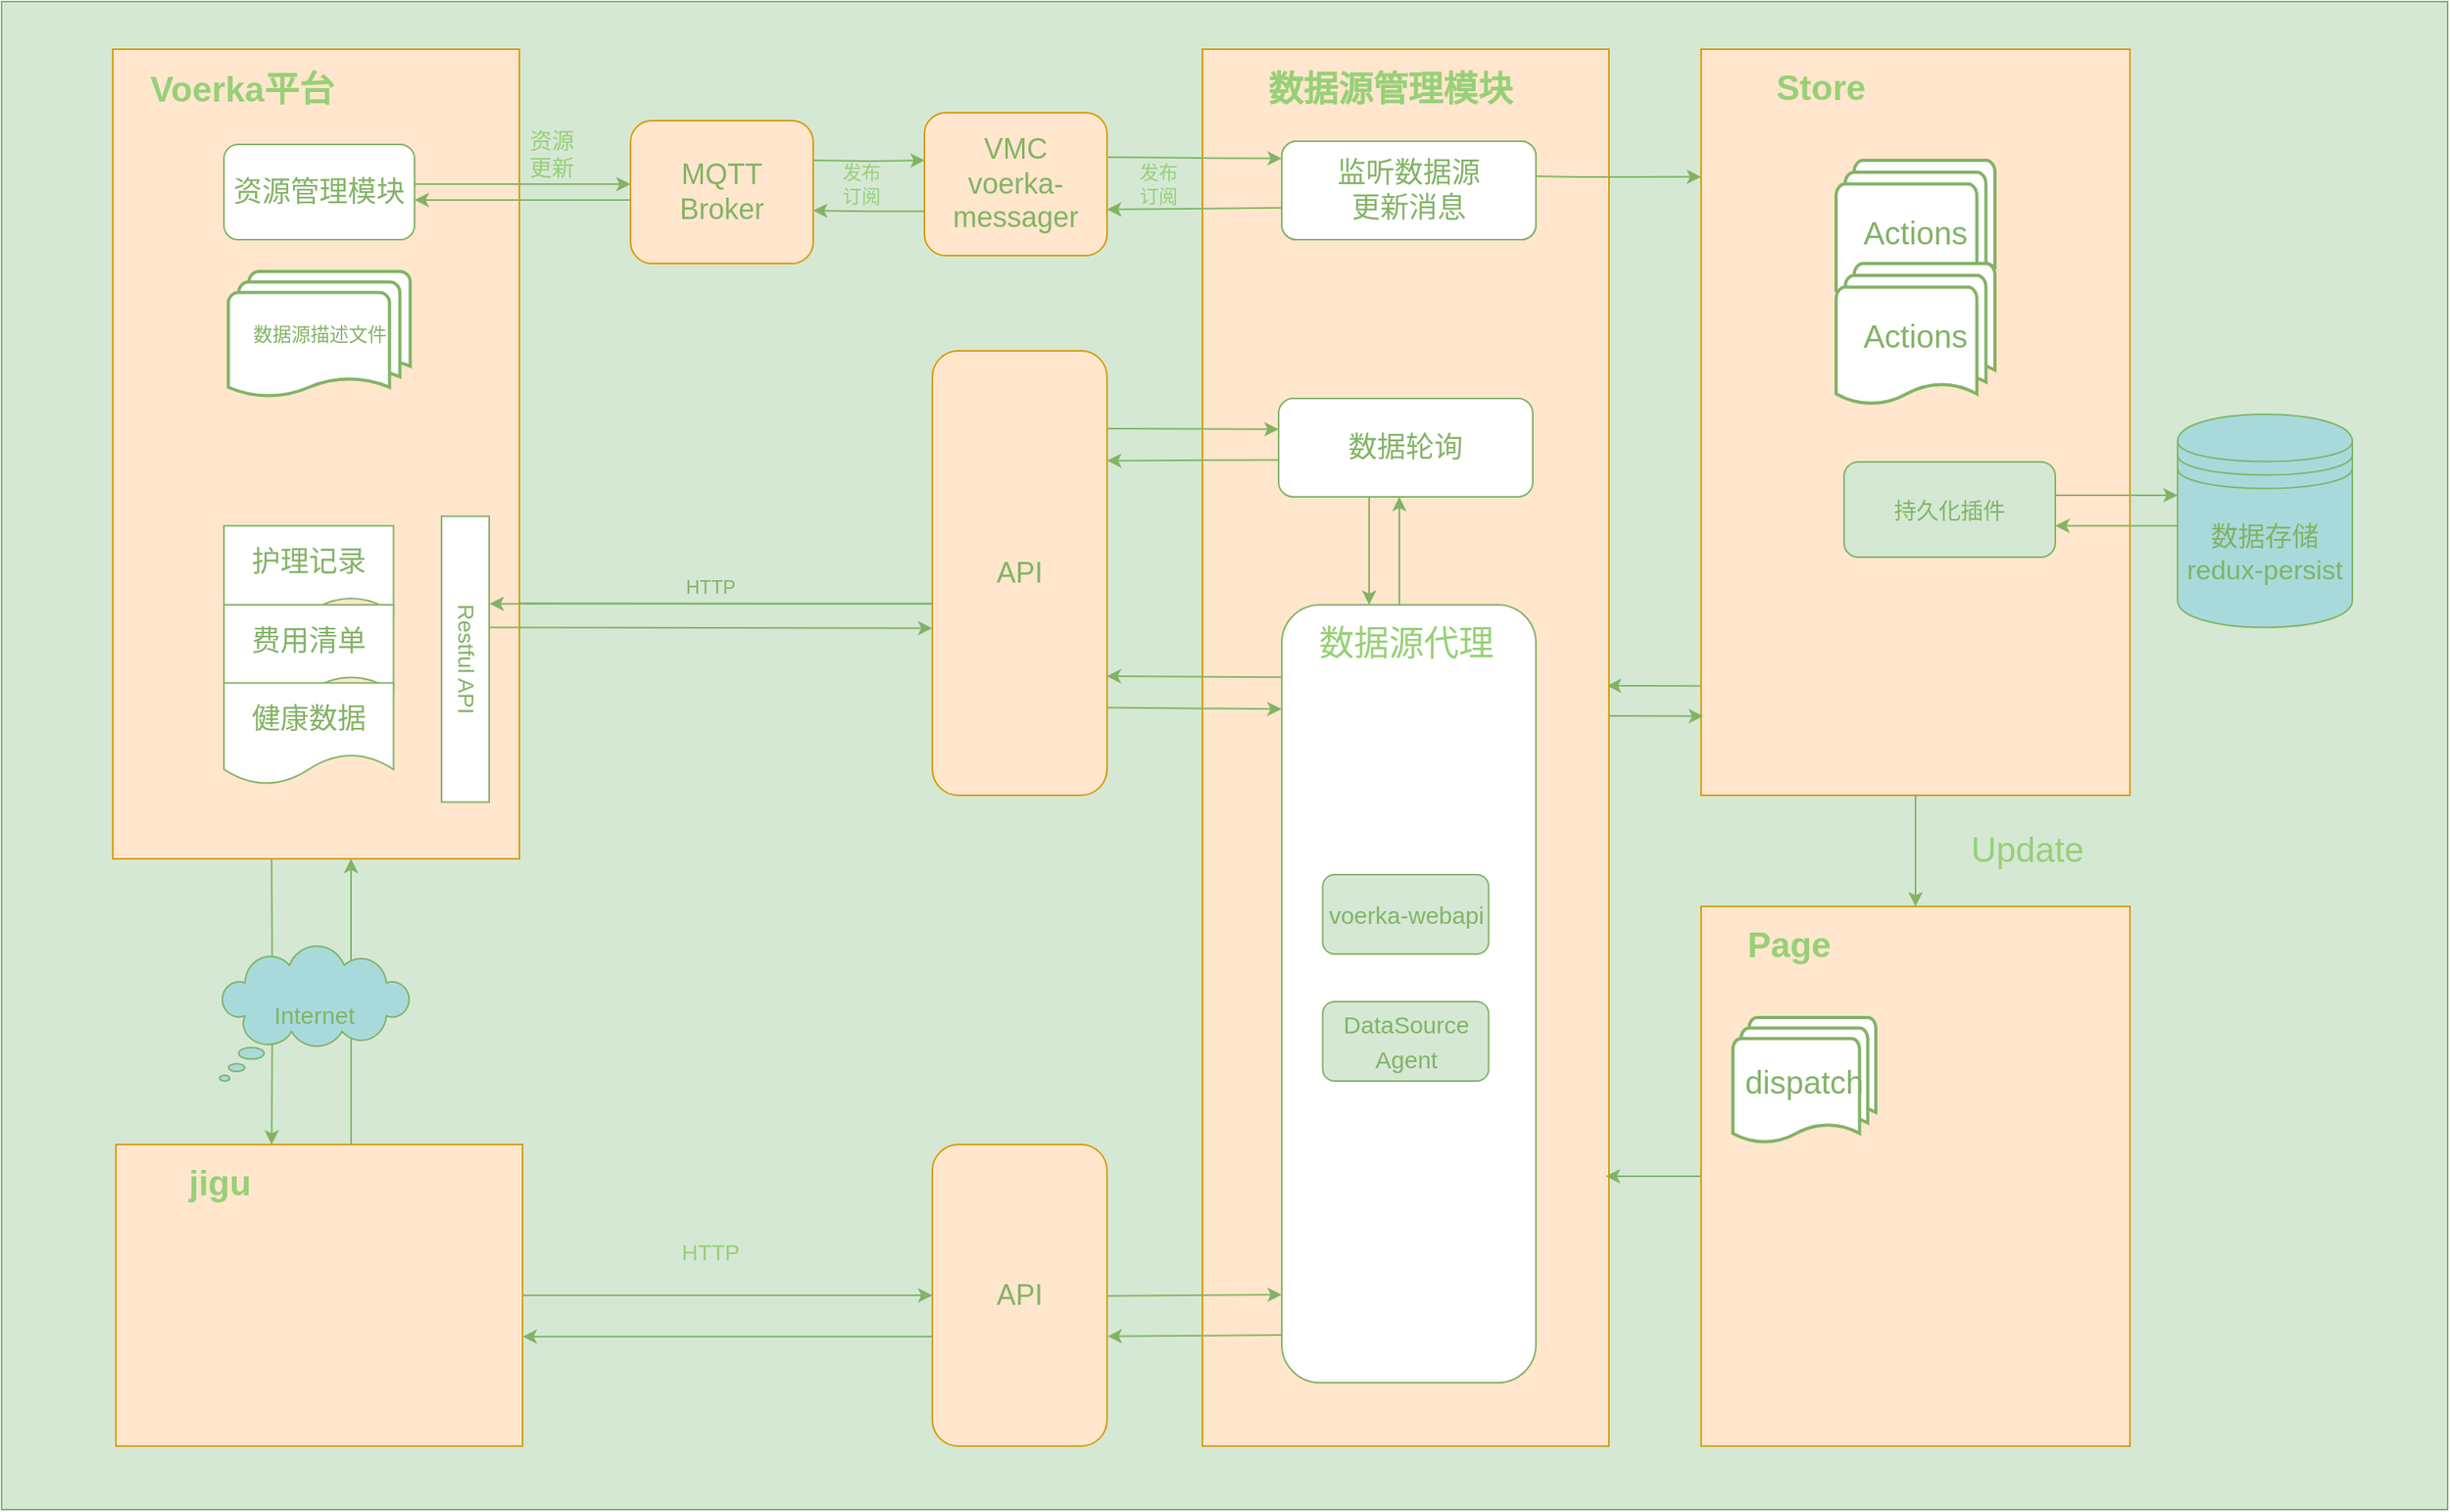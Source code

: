<mxfile version="14.4.7" type="github" pages="4">
  <diagram id="uhPh4rTGfEyftbeCbDB8" name="Page-1">
    <mxGraphModel dx="1422" dy="762" grid="1" gridSize="10" guides="1" tooltips="1" connect="1" arrows="1" fold="1" page="1" pageScale="1" pageWidth="827" pageHeight="1169" math="0" shadow="0">
      <root>
        <mxCell id="0" />
        <mxCell id="1" parent="0" />
        <mxCell id="BjiuJg33eWjrZdRQfmF8-3" value="" style="rounded=0;whiteSpace=wrap;html=1;strokeColor=#82b366;fillColor=#d5e8d4;" parent="1" vertex="1">
          <mxGeometry x="70" y="20" width="1540" height="950" as="geometry" />
        </mxCell>
        <mxCell id="CW17ajOdaByuZuHDJy9e-59" style="edgeStyle=none;rounded=1;sketch=0;orthogonalLoop=1;jettySize=auto;html=1;exitX=0.01;exitY=0.271;exitDx=0;exitDy=0;entryX=1;entryY=0.5;entryDx=0;entryDy=0;strokeColor=#82B366;fillColor=#A8DADC;fontColor=#82B366;exitPerimeter=0;" parent="1" edge="1">
          <mxGeometry relative="1" as="geometry">
            <mxPoint x="657.1" y="399.27" as="sourcePoint" />
            <mxPoint x="376" y="399.0" as="targetPoint" />
          </mxGeometry>
        </mxCell>
        <mxCell id="eiJBfy4ihY83wv4v45AY-24" value="" style="whiteSpace=wrap;html=1;fillColor=#ffe6cc;strokeColor=#d79b00;" parent="1" vertex="1">
          <mxGeometry x="140" y="50" width="256" height="510" as="geometry" />
        </mxCell>
        <mxCell id="eiJBfy4ihY83wv4v45AY-29" style="edgeStyle=orthogonalEdgeStyle;rounded=0;orthogonalLoop=1;jettySize=auto;html=1;exitX=1;exitY=0.25;exitDx=0;exitDy=0;fontSize=14;fontColor=#97D077;fillColor=#d5e8d4;strokeColor=#82b366;entryX=0.002;entryY=0.333;entryDx=0;entryDy=0;entryPerimeter=0;" parent="1" target="CW17ajOdaByuZuHDJy9e-55" edge="1">
          <mxGeometry relative="1" as="geometry">
            <mxPoint x="581" y="120" as="sourcePoint" />
            <mxPoint x="651" y="120" as="targetPoint" />
          </mxGeometry>
        </mxCell>
        <mxCell id="eiJBfy4ihY83wv4v45AY-30" style="edgeStyle=orthogonalEdgeStyle;rounded=0;orthogonalLoop=1;jettySize=auto;html=1;entryX=0.999;entryY=0.646;entryDx=0;entryDy=0;fontSize=14;fontColor=#97D077;fillColor=#d5e8d4;strokeColor=#82b366;entryPerimeter=0;exitX=0;exitY=0.69;exitDx=0;exitDy=0;exitPerimeter=0;" parent="1" source="CW17ajOdaByuZuHDJy9e-55" edge="1">
          <mxGeometry relative="1" as="geometry">
            <mxPoint x="646" y="152" as="sourcePoint" />
            <mxPoint x="580.88" y="151.68" as="targetPoint" />
          </mxGeometry>
        </mxCell>
        <mxCell id="eiJBfy4ihY83wv4v45AY-31" value="发布&lt;br style=&quot;font-size: 12px;&quot;&gt;订阅" style="text;html=1;resizable=0;autosize=1;align=center;verticalAlign=middle;points=[];fillColor=none;strokeColor=none;rounded=0;fontColor=#97D077;fontSize=12;" parent="1" vertex="1">
          <mxGeometry x="591" y="120" width="40" height="30" as="geometry" />
        </mxCell>
        <mxCell id="eiJBfy4ihY83wv4v45AY-33" value="资源&lt;br&gt;更新" style="text;html=1;resizable=0;autosize=1;align=center;verticalAlign=middle;points=[];fillColor=none;strokeColor=none;rounded=0;fontColor=#97D077;fontSize=14;" parent="1" vertex="1">
          <mxGeometry x="396" y="96" width="40" height="40" as="geometry" />
        </mxCell>
        <mxCell id="CW17ajOdaByuZuHDJy9e-79" style="edgeStyle=none;rounded=1;sketch=0;orthogonalLoop=1;jettySize=auto;html=1;entryX=0.995;entryY=0.55;entryDx=0;entryDy=0;entryPerimeter=0;strokeColor=#82B366;fillColor=#A8DADC;fontColor=#82B366;exitX=0;exitY=0.712;exitDx=0;exitDy=0;exitPerimeter=0;" parent="1" edge="1">
          <mxGeometry relative="1" as="geometry">
            <mxPoint x="1140" y="451.16" as="sourcePoint" />
            <mxPoint x="1080.72" y="451" as="targetPoint" />
          </mxGeometry>
        </mxCell>
        <mxCell id="eiJBfy4ihY83wv4v45AY-36" value="" style="whiteSpace=wrap;html=1;fillColor=#ffe6cc;strokeColor=#d79b00;" parent="1" vertex="1">
          <mxGeometry x="826" y="50" width="256" height="880" as="geometry" />
        </mxCell>
        <mxCell id="eiJBfy4ihY83wv4v45AY-38" value="数据源管理模块" style="text;html=1;resizable=0;autosize=1;align=center;verticalAlign=middle;points=[];fillColor=none;strokeColor=none;rounded=0;fontColor=#97D077;fontSize=22;fontStyle=1" parent="1" vertex="1">
          <mxGeometry x="859" y="61" width="170" height="30" as="geometry" />
        </mxCell>
        <mxCell id="eiJBfy4ihY83wv4v45AY-44" value="发布&lt;br style=&quot;font-size: 12px;&quot;&gt;订阅" style="text;html=1;resizable=0;autosize=1;align=center;verticalAlign=middle;points=[];fillColor=none;strokeColor=none;rounded=0;fontColor=#97D077;fontSize=12;" parent="1" vertex="1">
          <mxGeometry x="778" y="120" width="40" height="30" as="geometry" />
        </mxCell>
        <mxCell id="eiJBfy4ihY83wv4v45AY-48" value="Voerka平台" style="text;html=1;resizable=0;autosize=1;align=center;verticalAlign=middle;points=[];fillColor=none;strokeColor=none;rounded=0;fontColor=#97D077;fontSize=22;fontStyle=1" parent="1" vertex="1">
          <mxGeometry x="156" y="61" width="130" height="30" as="geometry" />
        </mxCell>
        <mxCell id="eiJBfy4ihY83wv4v45AY-51" style="edgeStyle=none;rounded=0;orthogonalLoop=1;jettySize=auto;html=1;exitX=1;exitY=0.5;exitDx=0;exitDy=0;fontSize=18;fontColor=#97D077;strokeColor=#82B366;entryX=0;entryY=0.5;entryDx=0;entryDy=0;" parent="1" edge="1">
          <mxGeometry relative="1" as="geometry">
            <mxPoint x="466" y="135" as="targetPoint" />
            <mxPoint x="330" y="135" as="sourcePoint" />
          </mxGeometry>
        </mxCell>
        <object label="&lt;font color=&quot;#82b366&quot;&gt;资源管理模块&lt;/font&gt;" id="eiJBfy4ihY83wv4v45AY-49">
          <mxCell style="rounded=1;fontSize=18;textDirection=ltr;labelPosition=center;verticalLabelPosition=middle;align=center;verticalAlign=middle;html=1;whiteSpace=wrap;strokeColor=#82B366;" parent="1" vertex="1">
            <mxGeometry x="210" y="110" width="120" height="60" as="geometry" />
          </mxCell>
        </object>
        <object label="&lt;font color=&quot;#82b366&quot;&gt;监听数据源更新消息&lt;/font&gt;" id="eiJBfy4ihY83wv4v45AY-52">
          <mxCell style="rounded=1;fontSize=18;textDirection=ltr;labelPosition=center;verticalLabelPosition=middle;align=center;verticalAlign=middle;html=1;whiteSpace=wrap;strokeColor=#82B366;" parent="1" vertex="1">
            <mxGeometry x="876" y="108" width="160" height="62" as="geometry" />
          </mxCell>
        </object>
        <object label="&lt;font color=&quot;#82b366&quot;&gt;数据轮询&lt;/font&gt;" id="CW17ajOdaByuZuHDJy9e-24">
          <mxCell style="rounded=1;fontSize=18;textDirection=ltr;labelPosition=center;verticalLabelPosition=middle;align=center;verticalAlign=middle;html=1;whiteSpace=wrap;strokeColor=#82B366;" parent="1" vertex="1">
            <mxGeometry x="874" y="270" width="160" height="62" as="geometry" />
          </mxCell>
        </object>
        <mxCell id="CW17ajOdaByuZuHDJy9e-25" value="数据源描述文件" style="strokeWidth=2;html=1;shape=mxgraph.flowchart.multi-document;whiteSpace=wrap;rounded=0;sketch=0;strokeColor=#82B366;fontColor=#82B366;" parent="1" vertex="1">
          <mxGeometry x="212.75" y="190" width="114.5" height="80" as="geometry" />
        </mxCell>
        <mxCell id="CW17ajOdaByuZuHDJy9e-34" style="edgeStyle=orthogonalEdgeStyle;curved=0;rounded=1;sketch=0;orthogonalLoop=1;jettySize=auto;html=1;exitX=1.006;exitY=0.225;exitDx=0;exitDy=0;entryX=0;entryY=0.175;entryDx=0;entryDy=0;entryPerimeter=0;fillColor=#A8DADC;fontColor=#82B366;strokeColor=#82B366;exitPerimeter=0;" parent="1" target="CW17ajOdaByuZuHDJy9e-33" edge="1">
          <mxGeometry relative="1" as="geometry">
            <mxPoint x="766.72" y="118" as="sourcePoint" />
          </mxGeometry>
        </mxCell>
        <mxCell id="CW17ajOdaByuZuHDJy9e-54" style="edgeStyle=none;rounded=1;sketch=0;orthogonalLoop=1;jettySize=auto;html=1;exitX=1;exitY=0.75;exitDx=0;exitDy=0;entryX=0.002;entryY=0.821;entryDx=0;entryDy=0;entryPerimeter=0;strokeColor=#82B366;fillColor=#A8DADC;fontColor=#82B366;" parent="1" edge="1">
          <mxGeometry relative="1" as="geometry">
            <mxPoint x="876.32" y="149.902" as="sourcePoint" />
            <mxPoint x="766" y="151" as="targetPoint" />
          </mxGeometry>
        </mxCell>
        <object label="&lt;font color=&quot;#82b366&quot;&gt;监听数据源&lt;br&gt;更新消息&lt;/font&gt;" id="CW17ajOdaByuZuHDJy9e-33">
          <mxCell style="rounded=1;fontSize=18;textDirection=ltr;labelPosition=center;verticalLabelPosition=middle;align=center;verticalAlign=middle;html=1;whiteSpace=wrap;strokeColor=#82B366;" parent="1" vertex="1">
            <mxGeometry x="876" y="108" width="160" height="62" as="geometry" />
          </mxCell>
        </object>
        <mxCell id="CW17ajOdaByuZuHDJy9e-48" style="edgeStyle=none;rounded=1;sketch=0;orthogonalLoop=1;jettySize=auto;html=1;entryX=0;entryY=0.313;entryDx=0;entryDy=0;entryPerimeter=0;strokeColor=#82B366;fillColor=#A8DADC;fontColor=#82B366;" parent="1" target="CW17ajOdaByuZuHDJy9e-24" edge="1">
          <mxGeometry relative="1" as="geometry">
            <mxPoint x="766" y="289" as="sourcePoint" />
            <mxPoint x="827.28" y="289.2" as="targetPoint" />
          </mxGeometry>
        </mxCell>
        <object label="&lt;font color=&quot;#82b366&quot;&gt;API&lt;/font&gt;" id="CW17ajOdaByuZuHDJy9e-47">
          <mxCell style="rounded=1;fontSize=18;textDirection=ltr;labelPosition=center;verticalLabelPosition=middle;align=center;verticalAlign=middle;html=1;whiteSpace=wrap;strokeColor=#d79b00;fillColor=#ffe6cc;" parent="1" vertex="1">
            <mxGeometry x="656" y="240" width="110" height="280" as="geometry" />
          </mxCell>
        </object>
        <mxCell id="CW17ajOdaByuZuHDJy9e-49" style="edgeStyle=none;rounded=1;sketch=0;orthogonalLoop=1;jettySize=auto;html=1;exitX=-0.002;exitY=0.624;exitDx=0;exitDy=0;strokeColor=#82B366;fillColor=#A8DADC;fontColor=#82B366;exitPerimeter=0;" parent="1" source="CW17ajOdaByuZuHDJy9e-24" edge="1">
          <mxGeometry relative="1" as="geometry">
            <mxPoint x="826" y="309" as="sourcePoint" />
            <mxPoint x="766" y="309.23" as="targetPoint" />
          </mxGeometry>
        </mxCell>
        <object label="&lt;font color=&quot;#82b366&quot;&gt;VMC&lt;br&gt;voerka-messager&lt;br&gt;&lt;/font&gt;" id="CW17ajOdaByuZuHDJy9e-55">
          <mxCell style="rounded=1;fontSize=18;textDirection=ltr;labelPosition=center;verticalLabelPosition=middle;align=center;verticalAlign=middle;html=1;whiteSpace=wrap;strokeColor=#d79b00;fillColor=#ffe6cc;" parent="1" vertex="1">
            <mxGeometry x="651" y="90" width="115" height="90" as="geometry" />
          </mxCell>
        </object>
        <object label="&lt;font color=&quot;#82b366&quot;&gt;MQTT&lt;br&gt;Broker&lt;br&gt;&lt;/font&gt;" id="CW17ajOdaByuZuHDJy9e-56">
          <mxCell style="rounded=1;fontSize=18;textDirection=ltr;labelPosition=center;verticalLabelPosition=middle;align=center;verticalAlign=middle;html=1;whiteSpace=wrap;strokeColor=#d79b00;fillColor=#ffe6cc;" parent="1" vertex="1">
            <mxGeometry x="466" y="95" width="115" height="90" as="geometry" />
          </mxCell>
        </object>
        <object label="" id="CW17ajOdaByuZuHDJy9e-57">
          <mxCell style="rounded=1;fontSize=18;textDirection=ltr;labelPosition=center;verticalLabelPosition=middle;align=center;verticalAlign=middle;html=1;whiteSpace=wrap;strokeColor=#82B366;" parent="1" vertex="1">
            <mxGeometry x="876" y="400" width="160" height="490" as="geometry" />
          </mxCell>
        </object>
        <mxCell id="CW17ajOdaByuZuHDJy9e-58" value="&lt;span style=&quot;font-weight: normal&quot;&gt;数据源代理&lt;/span&gt;" style="text;html=1;resizable=0;autosize=1;align=center;verticalAlign=middle;points=[];fillColor=none;strokeColor=none;rounded=0;fontColor=#97D077;fontSize=22;fontStyle=1" parent="1" vertex="1">
          <mxGeometry x="889" y="410" width="130" height="30" as="geometry" />
        </mxCell>
        <mxCell id="CW17ajOdaByuZuHDJy9e-60" value="HTTP" style="text;html=1;resizable=0;autosize=1;align=center;verticalAlign=middle;points=[];fillColor=none;strokeColor=none;rounded=0;sketch=0;fontColor=#82B366;" parent="1" vertex="1">
          <mxGeometry x="491" y="379" width="50" height="20" as="geometry" />
        </mxCell>
        <mxCell id="CW17ajOdaByuZuHDJy9e-64" value="Store" style="text;html=1;resizable=0;autosize=1;align=center;verticalAlign=middle;points=[];fillColor=none;strokeColor=none;rounded=0;fontColor=#97D077;fontSize=22;fontStyle=1" parent="1" vertex="1">
          <mxGeometry x="1180" y="180" width="70" height="30" as="geometry" />
        </mxCell>
        <mxCell id="CW17ajOdaByuZuHDJy9e-66" value="&lt;font style=&quot;font-size: 17px&quot;&gt;&lt;span&gt;数据存储&lt;/span&gt;&lt;br&gt;&lt;span&gt;redux-persist&lt;/span&gt;&lt;br&gt;&lt;/font&gt;" style="shape=datastore;whiteSpace=wrap;html=1;rounded=0;sketch=0;strokeColor=#82B366;fillColor=#A8DADC;fontColor=#82B366;" parent="1" vertex="1">
          <mxGeometry x="1440" y="280" width="110" height="134.25" as="geometry" />
        </mxCell>
        <mxCell id="CW17ajOdaByuZuHDJy9e-70" value="" style="strokeWidth=2;html=1;shape=mxgraph.flowchart.multi-document;whiteSpace=wrap;rounded=0;sketch=0;strokeColor=#82B366;" parent="1" vertex="1">
          <mxGeometry x="1241" y="160" width="140" height="110" as="geometry" />
        </mxCell>
        <mxCell id="YK8P-NYHrcOLuVknY0Li-12" value="" style="edgeStyle=orthogonalEdgeStyle;rounded=0;orthogonalLoop=1;jettySize=auto;html=1;strokeColor=#82B366;" parent="1" source="CW17ajOdaByuZuHDJy9e-72" target="YK8P-NYHrcOLuVknY0Li-11" edge="1">
          <mxGeometry relative="1" as="geometry" />
        </mxCell>
        <mxCell id="CW17ajOdaByuZuHDJy9e-72" value="" style="whiteSpace=wrap;html=1;fillColor=#ffe6cc;strokeColor=#d79b00;" parent="1" vertex="1">
          <mxGeometry x="1140" y="50" width="270" height="470" as="geometry" />
        </mxCell>
        <object label="&lt;font color=&quot;#82b366&quot; style=&quot;font-size: 15px&quot;&gt;&lt;font style=&quot;font-size: 15px&quot;&gt;DataSource&lt;br&gt;Agent&lt;/font&gt;&lt;br&gt;&lt;/font&gt;" id="CW17ajOdaByuZuHDJy9e-75">
          <mxCell style="rounded=1;fontSize=18;textDirection=ltr;labelPosition=center;verticalLabelPosition=middle;align=center;verticalAlign=middle;html=1;whiteSpace=wrap;strokeColor=#82b366;fillColor=#d5e8d4;" parent="1" vertex="1">
            <mxGeometry x="901.75" y="650" width="104.5" height="50" as="geometry" />
          </mxCell>
        </object>
        <mxCell id="CW17ajOdaByuZuHDJy9e-77" value="&lt;font style=&quot;font-size: 20px&quot; color=&quot;#82b366&quot;&gt;Actions&lt;/font&gt;" style="strokeWidth=2;html=1;shape=mxgraph.flowchart.multi-document;whiteSpace=wrap;rounded=0;sketch=0;strokeColor=#82B366;" parent="1" vertex="1">
          <mxGeometry x="1225" y="120" width="100" height="90" as="geometry" />
        </mxCell>
        <mxCell id="YK8P-NYHrcOLuVknY0Li-3" value="&lt;font style=&quot;font-size: 18px&quot; color=&quot;#82b366&quot;&gt;护理记录&lt;/font&gt;" style="shape=document;whiteSpace=wrap;html=1;boundedLbl=1;strokeColor=#82B366;" parent="1" vertex="1">
          <mxGeometry x="210" y="350.25" width="106.75" height="64" as="geometry" />
        </mxCell>
        <mxCell id="YK8P-NYHrcOLuVknY0Li-4" value="&lt;font color=&quot;#82b366&quot;&gt;&lt;span style=&quot;font-size: 18px&quot;&gt;费用清单&lt;/span&gt;&lt;/font&gt;" style="shape=document;whiteSpace=wrap;html=1;boundedLbl=1;strokeColor=#82B366;" parent="1" vertex="1">
          <mxGeometry x="210" y="400" width="106.75" height="64" as="geometry" />
        </mxCell>
        <mxCell id="YK8P-NYHrcOLuVknY0Li-5" value="&lt;font color=&quot;#82b366&quot;&gt;&lt;span style=&quot;font-size: 18px&quot;&gt;健康数据&lt;/span&gt;&lt;/font&gt;" style="shape=document;whiteSpace=wrap;html=1;boundedLbl=1;strokeColor=#82B366;" parent="1" vertex="1">
          <mxGeometry x="210" y="449.25" width="106.75" height="64" as="geometry" />
        </mxCell>
        <mxCell id="YK8P-NYHrcOLuVknY0Li-7" value="Store" style="text;html=1;resizable=0;autosize=1;align=center;verticalAlign=middle;points=[];fillColor=none;strokeColor=none;rounded=0;fontColor=#97D077;fontSize=22;fontStyle=1" parent="1" vertex="1">
          <mxGeometry x="1180" y="60" width="70" height="30" as="geometry" />
        </mxCell>
        <mxCell id="YK8P-NYHrcOLuVknY0Li-8" value="&lt;font style=&quot;font-size: 20px&quot; color=&quot;#82b366&quot;&gt;Actions&lt;/font&gt;" style="strokeWidth=2;html=1;shape=mxgraph.flowchart.multi-document;whiteSpace=wrap;rounded=0;sketch=0;strokeColor=#82B366;" parent="1" vertex="1">
          <mxGeometry x="1225" y="185" width="100" height="90" as="geometry" />
        </mxCell>
        <mxCell id="YK8P-NYHrcOLuVknY0Li-21" value="" style="edgeStyle=orthogonalEdgeStyle;rounded=0;orthogonalLoop=1;jettySize=auto;html=1;strokeColor=#82B366;" parent="1" source="YK8P-NYHrcOLuVknY0Li-11" edge="1">
          <mxGeometry relative="1" as="geometry">
            <mxPoint x="1080" y="760" as="targetPoint" />
          </mxGeometry>
        </mxCell>
        <mxCell id="YK8P-NYHrcOLuVknY0Li-11" value="" style="whiteSpace=wrap;html=1;fillColor=#ffe6cc;strokeColor=#d79b00;" parent="1" vertex="1">
          <mxGeometry x="1140" y="590" width="270" height="340" as="geometry" />
        </mxCell>
        <mxCell id="YK8P-NYHrcOLuVknY0Li-13" value="Page" style="text;html=1;resizable=0;autosize=1;align=center;verticalAlign=middle;points=[];fillColor=none;strokeColor=none;rounded=0;fontColor=#97D077;fontSize=22;fontStyle=1" parent="1" vertex="1">
          <mxGeometry x="1160" y="600" width="70" height="30" as="geometry" />
        </mxCell>
        <mxCell id="YK8P-NYHrcOLuVknY0Li-15" value="&lt;span style=&quot;font-weight: 400&quot;&gt;Update&lt;/span&gt;" style="text;html=1;resizable=0;autosize=1;align=center;verticalAlign=middle;points=[];fillColor=none;strokeColor=none;rounded=0;fontColor=#97D077;fontSize=22;fontStyle=1" parent="1" vertex="1">
          <mxGeometry x="1300" y="540" width="90" height="30" as="geometry" />
        </mxCell>
        <mxCell id="YK8P-NYHrcOLuVknY0Li-24" value="&lt;font color=&quot;#82b366&quot;&gt;&lt;span style=&quot;font-size: 20px&quot;&gt;dispatch&lt;/span&gt;&lt;/font&gt;" style="strokeWidth=2;html=1;shape=mxgraph.flowchart.multi-document;whiteSpace=wrap;rounded=0;sketch=0;strokeColor=#82B366;" parent="1" vertex="1">
          <mxGeometry x="1160" y="660" width="90" height="80" as="geometry" />
        </mxCell>
        <mxCell id="YK8P-NYHrcOLuVknY0Li-29" value="" style="edgeStyle=orthogonalEdgeStyle;rounded=0;orthogonalLoop=1;jettySize=auto;html=1;strokeColor=#82B366;" parent="1" edge="1">
          <mxGeometry relative="1" as="geometry">
            <mxPoint x="1363" y="331" as="sourcePoint" />
            <mxPoint x="1440" y="331" as="targetPoint" />
          </mxGeometry>
        </mxCell>
        <object label="&lt;font color=&quot;#82b366&quot; style=&quot;font-size: 14px&quot;&gt;持久化插件&lt;br&gt;&lt;/font&gt;" id="YK8P-NYHrcOLuVknY0Li-27">
          <mxCell style="rounded=1;fontSize=18;textDirection=ltr;labelPosition=center;verticalLabelPosition=middle;align=center;verticalAlign=middle;html=1;whiteSpace=wrap;strokeColor=#82b366;fillColor=#d5e8d4;" parent="1" vertex="1">
            <mxGeometry x="1230" y="310" width="133" height="60" as="geometry" />
          </mxCell>
        </object>
        <mxCell id="YK8P-NYHrcOLuVknY0Li-30" value="" style="edgeStyle=orthogonalEdgeStyle;rounded=0;orthogonalLoop=1;jettySize=auto;html=1;strokeColor=#82B366;" parent="1" edge="1">
          <mxGeometry relative="1" as="geometry">
            <mxPoint x="1440" y="350.25" as="sourcePoint" />
            <mxPoint x="1363" y="350.25" as="targetPoint" />
          </mxGeometry>
        </mxCell>
        <mxCell id="YK8P-NYHrcOLuVknY0Li-32" style="edgeStyle=none;rounded=1;sketch=0;orthogonalLoop=1;jettySize=auto;html=1;exitX=0.999;exitY=0.499;exitDx=0;exitDy=0;entryX=0;entryY=0.171;entryDx=0;entryDy=0;entryPerimeter=0;strokeColor=#82B366;fillColor=#A8DADC;fontColor=#82B366;exitPerimeter=0;" parent="1" target="CW17ajOdaByuZuHDJy9e-72" edge="1">
          <mxGeometry relative="1" as="geometry">
            <mxPoint x="1036.004" y="130.0" as="sourcePoint" />
            <mxPoint x="1093.81" y="130.474" as="targetPoint" />
            <Array as="points">
              <mxPoint x="1063.81" y="130.57" />
            </Array>
          </mxGeometry>
        </mxCell>
        <mxCell id="YK8P-NYHrcOLuVknY0Li-36" value="&lt;font color=&quot;#82b366&quot; style=&quot;font-size: 14px&quot;&gt;Restful API&lt;/font&gt;" style="rounded=0;whiteSpace=wrap;html=1;strokeColor=#82B366;rotation=90;" parent="1" vertex="1">
          <mxGeometry x="272" y="419.25" width="180" height="30" as="geometry" />
        </mxCell>
        <mxCell id="YK8P-NYHrcOLuVknY0Li-41" style="edgeStyle=none;rounded=1;sketch=0;orthogonalLoop=1;jettySize=auto;html=1;exitX=0;exitY=0.093;exitDx=0;exitDy=0;strokeColor=#82B366;fillColor=#A8DADC;fontColor=#82B366;exitPerimeter=0;entryX=0.998;entryY=0.732;entryDx=0;entryDy=0;entryPerimeter=0;" parent="1" source="CW17ajOdaByuZuHDJy9e-57" target="CW17ajOdaByuZuHDJy9e-47" edge="1">
          <mxGeometry relative="1" as="geometry">
            <mxPoint x="873.68" y="449.248" as="sourcePoint" />
            <mxPoint x="766" y="449.79" as="targetPoint" />
          </mxGeometry>
        </mxCell>
        <mxCell id="YK8P-NYHrcOLuVknY0Li-42" style="edgeStyle=none;rounded=1;sketch=0;orthogonalLoop=1;jettySize=auto;html=1;exitX=-0.002;exitY=0.195;exitDx=0;exitDy=0;strokeColor=#82B366;fillColor=#A8DADC;fontColor=#82B366;exitPerimeter=0;entryX=-0.001;entryY=0.134;entryDx=0;entryDy=0;entryPerimeter=0;" parent="1" target="CW17ajOdaByuZuHDJy9e-57" edge="1">
          <mxGeometry relative="1" as="geometry">
            <mxPoint x="766.32" y="464.81" as="sourcePoint" />
            <mxPoint x="876.0" y="464.005" as="targetPoint" />
          </mxGeometry>
        </mxCell>
        <mxCell id="wnOHzixDmMD_AxWLzv84-5" style="edgeStyle=orthogonalEdgeStyle;rounded=0;orthogonalLoop=1;jettySize=auto;html=1;exitX=1;exitY=0.5;exitDx=0;exitDy=0;entryX=0;entryY=0.5;entryDx=0;entryDy=0;fontSize=12;strokeColor=#82B366;" parent="1" source="YK8P-NYHrcOLuVknY0Li-47" target="wnOHzixDmMD_AxWLzv84-3" edge="1">
          <mxGeometry relative="1" as="geometry" />
        </mxCell>
        <mxCell id="YK8P-NYHrcOLuVknY0Li-47" value="" style="whiteSpace=wrap;html=1;fillColor=#ffe6cc;strokeColor=#d79b00;" parent="1" vertex="1">
          <mxGeometry x="142" y="740" width="256" height="190" as="geometry" />
        </mxCell>
        <mxCell id="YK8P-NYHrcOLuVknY0Li-57" value="" style="edgeStyle=orthogonalEdgeStyle;rounded=0;orthogonalLoop=1;jettySize=auto;html=1;strokeColor=#82B366;entryX=0.383;entryY=0;entryDx=0;entryDy=0;entryPerimeter=0;" parent="1" target="YK8P-NYHrcOLuVknY0Li-47" edge="1">
          <mxGeometry relative="1" as="geometry">
            <mxPoint x="240" y="560" as="sourcePoint" />
            <mxPoint x="240" y="630" as="targetPoint" />
            <Array as="points" />
          </mxGeometry>
        </mxCell>
        <mxCell id="YK8P-NYHrcOLuVknY0Li-58" value="" style="edgeStyle=orthogonalEdgeStyle;rounded=0;orthogonalLoop=1;jettySize=auto;html=1;strokeColor=#82B366;entryX=0.383;entryY=0;entryDx=0;entryDy=0;entryPerimeter=0;" parent="1" edge="1">
          <mxGeometry relative="1" as="geometry">
            <mxPoint x="290.048" y="740" as="sourcePoint" />
            <mxPoint x="290" y="560" as="targetPoint" />
            <Array as="points" />
          </mxGeometry>
        </mxCell>
        <mxCell id="CW17ajOdaByuZuHDJy9e-36" value="&lt;font style=&quot;font-size: 15px&quot;&gt;Internet&lt;/font&gt;" style="whiteSpace=wrap;html=1;shape=mxgraph.basic.cloud_callout;rounded=0;sketch=0;strokeColor=#82B366;fillColor=#A8DADC;fontColor=#82B366;" parent="1" vertex="1">
          <mxGeometry x="207.25" y="615" width="120" height="85" as="geometry" />
        </mxCell>
        <mxCell id="YK8P-NYHrcOLuVknY0Li-59" value="jigu" style="text;html=1;resizable=0;autosize=1;align=center;verticalAlign=middle;points=[];fillColor=none;strokeColor=none;rounded=0;fontColor=#97D077;fontSize=22;fontStyle=1" parent="1" vertex="1">
          <mxGeometry x="182" y="750" width="50" height="30" as="geometry" />
        </mxCell>
        <mxCell id="YK8P-NYHrcOLuVknY0Li-60" style="edgeStyle=none;rounded=1;sketch=0;orthogonalLoop=1;jettySize=auto;html=1;entryX=0.995;entryY=0.55;entryDx=0;entryDy=0;entryPerimeter=0;strokeColor=#82B366;fillColor=#A8DADC;fontColor=#82B366;exitX=0;exitY=0.712;exitDx=0;exitDy=0;exitPerimeter=0;" parent="1" edge="1">
          <mxGeometry relative="1" as="geometry">
            <mxPoint x="1082.0" y="470" as="sourcePoint" />
            <mxPoint x="1141.28" y="470.16" as="targetPoint" />
          </mxGeometry>
        </mxCell>
        <mxCell id="xuxjt_FRlVQSPpr2LeV7-1" style="edgeStyle=none;rounded=0;orthogonalLoop=1;jettySize=auto;html=1;exitX=1;exitY=0.5;exitDx=0;exitDy=0;fontSize=18;fontColor=#97D077;strokeColor=#82B366;entryX=0;entryY=0.5;entryDx=0;entryDy=0;" parent="1" edge="1">
          <mxGeometry relative="1" as="geometry">
            <mxPoint x="330.0" y="145.0" as="targetPoint" />
            <mxPoint x="466" y="145.0" as="sourcePoint" />
          </mxGeometry>
        </mxCell>
        <object label="&lt;font color=&quot;#82b366&quot; style=&quot;font-size: 15px&quot;&gt;voerka-webapi&lt;br&gt;&lt;/font&gt;" id="wnOHzixDmMD_AxWLzv84-1">
          <mxCell style="rounded=1;fontSize=18;textDirection=ltr;labelPosition=center;verticalLabelPosition=middle;align=center;verticalAlign=middle;html=1;whiteSpace=wrap;strokeColor=#82b366;fillColor=#d5e8d4;" parent="1" vertex="1">
            <mxGeometry x="901.75" y="570" width="104.5" height="50" as="geometry" />
          </mxCell>
        </object>
        <mxCell id="wnOHzixDmMD_AxWLzv84-2" style="edgeStyle=none;rounded=1;sketch=0;orthogonalLoop=1;jettySize=auto;html=1;exitX=0.389;exitY=-0.012;exitDx=0;exitDy=0;entryX=0;entryY=0.624;entryDx=0;entryDy=0;strokeColor=#82B366;fillColor=#A8DADC;fontColor=#82B366;exitPerimeter=0;entryPerimeter=0;" parent="1" source="YK8P-NYHrcOLuVknY0Li-36" target="CW17ajOdaByuZuHDJy9e-47" edge="1">
          <mxGeometry relative="1" as="geometry">
            <mxPoint x="375.45" y="414.25" as="sourcePoint" />
            <mxPoint x="656.55" y="414.52" as="targetPoint" />
          </mxGeometry>
        </mxCell>
        <mxCell id="YK8P-NYHrcOLuVknY0Li-37" style="edgeStyle=none;rounded=1;sketch=0;orthogonalLoop=1;jettySize=auto;html=1;strokeColor=#82B366;fillColor=#A8DADC;fontColor=#82B366;entryX=0.306;entryY=-0.007;entryDx=0;entryDy=0;entryPerimeter=0;exitX=0;exitY=0.569;exitDx=0;exitDy=0;exitPerimeter=0;" parent="1" source="CW17ajOdaByuZuHDJy9e-47" target="YK8P-NYHrcOLuVknY0Li-36" edge="1">
          <mxGeometry relative="1" as="geometry">
            <mxPoint x="657" y="399" as="sourcePoint" />
            <mxPoint x="380" y="399" as="targetPoint" />
          </mxGeometry>
        </mxCell>
        <object label="&lt;font color=&quot;#82b366&quot;&gt;API&lt;/font&gt;" id="wnOHzixDmMD_AxWLzv84-3">
          <mxCell style="rounded=1;fontSize=18;textDirection=ltr;labelPosition=center;verticalLabelPosition=middle;align=center;verticalAlign=middle;html=1;whiteSpace=wrap;strokeColor=#d79b00;fillColor=#ffe6cc;" parent="1" vertex="1">
            <mxGeometry x="656" y="740" width="110" height="190" as="geometry" />
          </mxCell>
        </object>
        <mxCell id="wnOHzixDmMD_AxWLzv84-6" style="edgeStyle=orthogonalEdgeStyle;rounded=0;orthogonalLoop=1;jettySize=auto;html=1;exitX=0;exitY=0.637;exitDx=0;exitDy=0;fontSize=12;strokeColor=#82B366;entryX=1;entryY=0.637;entryDx=0;entryDy=0;entryPerimeter=0;exitPerimeter=0;" parent="1" source="wnOHzixDmMD_AxWLzv84-3" target="YK8P-NYHrcOLuVknY0Li-47" edge="1">
          <mxGeometry relative="1" as="geometry">
            <mxPoint x="655" y="861" as="sourcePoint" />
            <mxPoint x="400" y="861" as="targetPoint" />
          </mxGeometry>
        </mxCell>
        <mxCell id="wnOHzixDmMD_AxWLzv84-7" style="edgeStyle=none;rounded=1;sketch=0;orthogonalLoop=1;jettySize=auto;html=1;exitX=-0.002;exitY=0.195;exitDx=0;exitDy=0;strokeColor=#82B366;fillColor=#A8DADC;fontColor=#82B366;exitPerimeter=0;" parent="1" edge="1">
          <mxGeometry relative="1" as="geometry">
            <mxPoint x="876.0" y="860.005" as="sourcePoint" />
            <mxPoint x="766.32" y="860.81" as="targetPoint" />
          </mxGeometry>
        </mxCell>
        <mxCell id="wnOHzixDmMD_AxWLzv84-8" style="edgeStyle=none;rounded=1;sketch=0;orthogonalLoop=1;jettySize=auto;html=1;exitX=-0.002;exitY=0.195;exitDx=0;exitDy=0;strokeColor=#82B366;fillColor=#A8DADC;fontColor=#82B366;exitPerimeter=0;" parent="1" edge="1">
          <mxGeometry relative="1" as="geometry">
            <mxPoint x="766.32" y="835.4" as="sourcePoint" />
            <mxPoint x="876" y="834.595" as="targetPoint" />
          </mxGeometry>
        </mxCell>
        <mxCell id="wnOHzixDmMD_AxWLzv84-9" value="HTTP" style="text;html=1;resizable=0;autosize=1;align=center;verticalAlign=middle;points=[];fillColor=none;strokeColor=none;rounded=0;fontColor=#97D077;fontSize=14;" parent="1" vertex="1">
          <mxGeometry x="491" y="798" width="50" height="20" as="geometry" />
        </mxCell>
        <mxCell id="wnOHzixDmMD_AxWLzv84-11" value="" style="endArrow=classic;html=1;strokeColor=#82B366;fontSize=12;entryX=0.25;entryY=0;entryDx=0;entryDy=0;" parent="1" edge="1">
          <mxGeometry width="50" height="50" relative="1" as="geometry">
            <mxPoint x="931" y="332" as="sourcePoint" />
            <mxPoint x="931" y="400.0" as="targetPoint" />
          </mxGeometry>
        </mxCell>
        <mxCell id="wnOHzixDmMD_AxWLzv84-13" value="" style="endArrow=classic;html=1;strokeColor=#82B366;fontSize=12;entryX=0.25;entryY=0;entryDx=0;entryDy=0;" parent="1" edge="1">
          <mxGeometry width="50" height="50" relative="1" as="geometry">
            <mxPoint x="950" y="400.0" as="sourcePoint" />
            <mxPoint x="950" y="332" as="targetPoint" />
          </mxGeometry>
        </mxCell>
      </root>
    </mxGraphModel>
  </diagram>
  <diagram id="rZsUaSPS102T_1Sw01SU" name="第 2 页">
    <mxGraphModel dx="5209" dy="1765" grid="1" gridSize="10" guides="1" tooltips="1" connect="1" arrows="1" fold="1" page="1" pageScale="1" pageWidth="827" pageHeight="1169" math="0" shadow="0">
      <root>
        <mxCell id="VDJYfXNsi4DDBiOiHder-0" />
        <mxCell id="VDJYfXNsi4DDBiOiHder-1" parent="VDJYfXNsi4DDBiOiHder-0" />
        <mxCell id="Apdi81TY7HNAZwrm-wnt-93" value="" style="rounded=0;whiteSpace=wrap;html=1;fontSize=17;fillColor=#d5e8d4;strokeColor=#82b366;" parent="VDJYfXNsi4DDBiOiHder-1" vertex="1">
          <mxGeometry x="-1580" y="50" width="960" height="940" as="geometry" />
        </mxCell>
        <mxCell id="FRXc5pkuULely7_u18-s-11" value="" style="edgeStyle=orthogonalEdgeStyle;rounded=0;orthogonalLoop=1;jettySize=auto;html=1;strokeColor=#82B366;exitX=1;exitY=0.5;exitDx=0;exitDy=0;" parent="VDJYfXNsi4DDBiOiHder-1" source="FRXc5pkuULely7_u18-s-83" target="FRXc5pkuULely7_u18-s-10" edge="1">
          <mxGeometry relative="1" as="geometry">
            <mxPoint x="-1364" y="440" as="sourcePoint" />
          </mxGeometry>
        </mxCell>
        <mxCell id="FRXc5pkuULely7_u18-s-82" value="" style="edgeStyle=orthogonalEdgeStyle;rounded=0;orthogonalLoop=1;jettySize=auto;html=1;strokeColor=#82B366;" parent="VDJYfXNsi4DDBiOiHder-1" source="FRXc5pkuULely7_u18-s-1" edge="1">
          <mxGeometry relative="1" as="geometry">
            <mxPoint x="-1384" y="440.0" as="targetPoint" />
          </mxGeometry>
        </mxCell>
        <mxCell id="FRXc5pkuULely7_u18-s-1" value="&lt;font color=&quot;#82b366&quot;&gt;用户&lt;/font&gt;" style="shape=umlActor;verticalLabelPosition=bottom;verticalAlign=top;html=1;outlineConnect=0;strokeColor=#2D7600;fillColor=#60a917;fontColor=#ffffff;" parent="VDJYfXNsi4DDBiOiHder-1" vertex="1">
          <mxGeometry x="-1484" y="410" width="30" height="60" as="geometry" />
        </mxCell>
        <mxCell id="FRXc5pkuULely7_u18-s-10" value="&lt;font color=&quot;#82b366&quot;&gt;&lt;br&gt;登录&lt;br&gt;成功&lt;br&gt;&lt;/font&gt;" style="whiteSpace=wrap;html=1;verticalAlign=top;strokeColor=#82B366;align=center;" parent="VDJYfXNsi4DDBiOiHder-1" vertex="1">
          <mxGeometry x="-1279" y="410" width="78" height="60" as="geometry" />
        </mxCell>
        <mxCell id="FRXc5pkuULely7_u18-s-15" value="&lt;font style=&quot;font-size: 15px&quot; color=&quot;#82b366&quot;&gt;首页&lt;/font&gt;" style="ellipse;whiteSpace=wrap;html=1;verticalAlign=middle;strokeColor=#82B366;align=center;flipV=1;flipH=1;" parent="VDJYfXNsi4DDBiOiHder-1" vertex="1">
          <mxGeometry x="-1024" y="408.68" width="92.5" height="70" as="geometry" />
        </mxCell>
        <mxCell id="FRXc5pkuULely7_u18-s-21" value="" style="endArrow=classic;html=1;strokeColor=#82B366;exitX=1;exitY=1;exitDx=0;exitDy=0;entryX=0.089;entryY=0.2;entryDx=0;entryDy=0;entryPerimeter=0;" parent="VDJYfXNsi4DDBiOiHder-1" source="FRXc5pkuULely7_u18-s-10" target="Apdi81TY7HNAZwrm-wnt-64" edge="1">
          <mxGeometry width="50" height="50" relative="1" as="geometry">
            <mxPoint x="-1154" y="500" as="sourcePoint" />
            <mxPoint x="-1024.0" y="662.65" as="targetPoint" />
          </mxGeometry>
        </mxCell>
        <mxCell id="FRXc5pkuULely7_u18-s-22" value="" style="endArrow=classic;html=1;strokeColor=#82B366;entryX=0;entryY=0.5;entryDx=0;entryDy=0;" parent="VDJYfXNsi4DDBiOiHder-1" target="FRXc5pkuULely7_u18-s-15" edge="1">
          <mxGeometry width="50" height="50" relative="1" as="geometry">
            <mxPoint x="-1201" y="444" as="sourcePoint" />
            <mxPoint x="-854" y="470" as="targetPoint" />
          </mxGeometry>
        </mxCell>
        <mxCell id="FRXc5pkuULely7_u18-s-23" value="&lt;font style=&quot;font-size: 15px&quot; color=&quot;#82b366&quot;&gt;消息&lt;/font&gt;" style="ellipse;whiteSpace=wrap;html=1;verticalAlign=middle;strokeColor=#82B366;align=center;flipV=1;flipH=1;" parent="VDJYfXNsi4DDBiOiHder-1" vertex="1">
          <mxGeometry x="-1342.16" y="230" width="92.5" height="70" as="geometry" />
        </mxCell>
        <mxCell id="FRXc5pkuULely7_u18-s-24" value="" style="endArrow=classic;html=1;strokeColor=#82B366;exitX=0.5;exitY=0;exitDx=0;exitDy=0;" parent="VDJYfXNsi4DDBiOiHder-1" source="FRXc5pkuULely7_u18-s-10" target="FRXc5pkuULely7_u18-s-23" edge="1">
          <mxGeometry width="50" height="50" relative="1" as="geometry">
            <mxPoint x="-1254" y="300" as="sourcePoint" />
            <mxPoint x="-1204" y="250" as="targetPoint" />
          </mxGeometry>
        </mxCell>
        <mxCell id="FRXc5pkuULely7_u18-s-25" value="&lt;font color=&quot;#82b366&quot;&gt;查询&lt;/font&gt;" style="ellipse;whiteSpace=wrap;html=1;verticalAlign=middle;strokeColor=#82B366;align=center;" parent="VDJYfXNsi4DDBiOiHder-1" vertex="1">
          <mxGeometry x="-1280.75" y="600" width="92.5" height="70" as="geometry" />
        </mxCell>
        <mxCell id="FRXc5pkuULely7_u18-s-26" value="" style="endArrow=classic;html=1;strokeColor=#82B366;exitX=0.5;exitY=1;exitDx=0;exitDy=0;entryX=0.5;entryY=0;entryDx=0;entryDy=0;" parent="VDJYfXNsi4DDBiOiHder-1" source="FRXc5pkuULely7_u18-s-10" target="FRXc5pkuULely7_u18-s-25" edge="1">
          <mxGeometry width="50" height="50" relative="1" as="geometry">
            <mxPoint x="-1254" y="600" as="sourcePoint" />
            <mxPoint x="-1204" y="550" as="targetPoint" />
          </mxGeometry>
        </mxCell>
        <mxCell id="FRXc5pkuULely7_u18-s-27" value="&lt;font color=&quot;#82b366&quot; style=&quot;font-size: 14px&quot;&gt;搜索栏&lt;/font&gt;" style="ellipse;whiteSpace=wrap;html=1;verticalAlign=middle;align=center;flipV=1;flipH=1;strokeColor=#82B366;" parent="VDJYfXNsi4DDBiOiHder-1" vertex="1">
          <mxGeometry x="-856.08" y="338.68" width="70" height="50" as="geometry" />
        </mxCell>
        <mxCell id="FRXc5pkuULely7_u18-s-33" value="" style="endArrow=classic;html=1;strokeColor=#82B366;entryX=1;entryY=0.4;entryDx=0;entryDy=0;entryPerimeter=0;exitX=0.006;exitY=0.434;exitDx=0;exitDy=0;exitPerimeter=0;" parent="VDJYfXNsi4DDBiOiHder-1" source="FRXc5pkuULely7_u18-s-15" target="FRXc5pkuULely7_u18-s-27" edge="1">
          <mxGeometry width="50" height="50" relative="1" as="geometry">
            <mxPoint x="-974" y="408.68" as="sourcePoint" />
            <mxPoint x="-904" y="388.68" as="targetPoint" />
          </mxGeometry>
        </mxCell>
        <mxCell id="FRXc5pkuULely7_u18-s-34" value="&lt;font color=&quot;#82b366&quot; style=&quot;font-size: 14px&quot;&gt;快捷&lt;br&gt;入口&lt;/font&gt;" style="ellipse;whiteSpace=wrap;html=1;verticalAlign=middle;align=center;flipV=1;flipH=1;strokeColor=#82B366;" parent="VDJYfXNsi4DDBiOiHder-1" vertex="1">
          <mxGeometry x="-856.08" y="398.68" width="70" height="50" as="geometry" />
        </mxCell>
        <mxCell id="FRXc5pkuULely7_u18-s-35" value="" style="endArrow=classic;html=1;strokeColor=#82B366;entryX=0;entryY=0.5;entryDx=0;entryDy=0;exitX=0.006;exitY=0.426;exitDx=0;exitDy=0;exitPerimeter=0;" parent="VDJYfXNsi4DDBiOiHder-1" source="FRXc5pkuULely7_u18-s-15" target="FRXc5pkuULely7_u18-s-34" edge="1">
          <mxGeometry width="50" height="50" relative="1" as="geometry">
            <mxPoint x="-941.5" y="448.68" as="sourcePoint" />
            <mxPoint x="-891.5" y="398.68" as="targetPoint" />
          </mxGeometry>
        </mxCell>
        <mxCell id="FRXc5pkuULely7_u18-s-36" value="&lt;font color=&quot;#82b366&quot;&gt;&lt;span style=&quot;font-size: 15px&quot;&gt;最近消息&lt;/span&gt;&lt;/font&gt;" style="ellipse;whiteSpace=wrap;html=1;verticalAlign=middle;strokeColor=#d6b656;align=center;flipV=1;flipH=1;fillColor=#fff2cc;" parent="VDJYfXNsi4DDBiOiHder-1" vertex="1">
          <mxGeometry x="-856.08" y="458.68" width="70" height="50" as="geometry" />
        </mxCell>
        <mxCell id="FRXc5pkuULely7_u18-s-37" value="" style="endArrow=classic;html=1;strokeColor=#82B366;entryX=0;entryY=0.5;entryDx=0;entryDy=0;exitX=0.001;exitY=0.439;exitDx=0;exitDy=0;exitPerimeter=0;" parent="VDJYfXNsi4DDBiOiHder-1" source="FRXc5pkuULely7_u18-s-15" target="FRXc5pkuULely7_u18-s-36" edge="1">
          <mxGeometry width="50" height="50" relative="1" as="geometry">
            <mxPoint x="-941.5" y="508.68" as="sourcePoint" />
            <mxPoint x="-891.5" y="458.68" as="targetPoint" />
          </mxGeometry>
        </mxCell>
        <mxCell id="FRXc5pkuULely7_u18-s-38" value="&lt;font color=&quot;#82b366&quot; style=&quot;font-size: 14px&quot;&gt;最近&lt;br&gt;消息&lt;/font&gt;" style="ellipse;whiteSpace=wrap;html=1;verticalAlign=middle;align=center;flipV=1;flipH=1;strokeColor=#82B366;" parent="VDJYfXNsi4DDBiOiHder-1" vertex="1">
          <mxGeometry x="-856.08" y="458.68" width="70" height="50" as="geometry" />
        </mxCell>
        <mxCell id="FRXc5pkuULely7_u18-s-39" value="" style="endArrow=classic;html=1;strokeColor=#82B366;entryX=1.001;entryY=0.571;entryDx=0;entryDy=0;exitX=0.008;exitY=0.43;exitDx=0;exitDy=0;exitPerimeter=0;entryPerimeter=0;" parent="VDJYfXNsi4DDBiOiHder-1" source="FRXc5pkuULely7_u18-s-15" target="FRXc5pkuULely7_u18-s-40" edge="1">
          <mxGeometry width="50" height="50" relative="1" as="geometry">
            <mxPoint x="-942" y="448.68" as="sourcePoint" />
            <mxPoint x="-863.17" y="541.33" as="targetPoint" />
          </mxGeometry>
        </mxCell>
        <mxCell id="FRXc5pkuULely7_u18-s-40" value="&lt;font color=&quot;#82b366&quot; style=&quot;font-size: 14px&quot;&gt;我的关注&lt;/font&gt;" style="ellipse;whiteSpace=wrap;html=1;verticalAlign=middle;strokeColor=#d6b656;align=center;flipV=1;flipH=1;fillColor=#fff2cc;" parent="VDJYfXNsi4DDBiOiHder-1" vertex="1">
          <mxGeometry x="-856.91" y="520" width="71.66" height="45.3" as="geometry" />
        </mxCell>
        <mxCell id="FRXc5pkuULely7_u18-s-50" value="&lt;font color=&quot;#82b366&quot; style=&quot;font-size: 14px&quot;&gt;医嘱执行&lt;/font&gt;" style="ellipse;whiteSpace=wrap;html=1;verticalAlign=middle;strokeColor=#d6b656;align=center;flipV=1;flipH=1;fillColor=#fff2cc;" parent="VDJYfXNsi4DDBiOiHder-1" vertex="1">
          <mxGeometry x="-856.08" y="784.68" width="70" height="45.3" as="geometry" />
        </mxCell>
        <mxCell id="FRXc5pkuULely7_u18-s-51" value="&lt;font style=&quot;font-size: 15px&quot; color=&quot;#82b366&quot;&gt;采集&lt;/font&gt;" style="ellipse;whiteSpace=wrap;html=1;verticalAlign=middle;strokeColor=#82B366;align=center;flipV=1;flipH=1;" parent="VDJYfXNsi4DDBiOiHder-1" vertex="1">
          <mxGeometry x="-1024" y="240" width="92.5" height="70" as="geometry" />
        </mxCell>
        <mxCell id="FRXc5pkuULely7_u18-s-52" value="" style="endArrow=classic;html=1;strokeColor=#82B366;exitX=1;exitY=0;exitDx=0;exitDy=0;" parent="VDJYfXNsi4DDBiOiHder-1" source="FRXc5pkuULely7_u18-s-10" target="FRXc5pkuULely7_u18-s-51" edge="1">
          <mxGeometry width="50" height="50" relative="1" as="geometry">
            <mxPoint x="-1195.25" y="195.32" as="sourcePoint" />
            <mxPoint x="-845.25" y="221.32" as="targetPoint" />
          </mxGeometry>
        </mxCell>
        <mxCell id="FRXc5pkuULely7_u18-s-53" value="&lt;font style=&quot;font-size: 14px&quot; color=&quot;#82b366&quot;&gt;体温&lt;br&gt;测量&lt;/font&gt;" style="ellipse;whiteSpace=wrap;html=1;verticalAlign=middle;align=center;flipV=1;flipH=1;strokeColor=#82B366;" parent="VDJYfXNsi4DDBiOiHder-1" vertex="1">
          <mxGeometry x="-855.25" y="160" width="70" height="50" as="geometry" />
        </mxCell>
        <mxCell id="FRXc5pkuULely7_u18-s-54" value="" style="endArrow=classic;html=1;strokeColor=#82B366;entryX=1;entryY=0.4;entryDx=0;entryDy=0;entryPerimeter=0;exitX=1;exitY=0.5;exitDx=0;exitDy=0;" parent="VDJYfXNsi4DDBiOiHder-1" source="FRXc5pkuULely7_u18-s-51" target="FRXc5pkuULely7_u18-s-53" edge="1">
          <mxGeometry width="50" height="50" relative="1" as="geometry">
            <mxPoint x="-965.25" y="160" as="sourcePoint" />
            <mxPoint x="-895.25" y="140" as="targetPoint" />
          </mxGeometry>
        </mxCell>
        <mxCell id="FRXc5pkuULely7_u18-s-56" value="" style="endArrow=classic;html=1;strokeColor=#82B366;entryX=0;entryY=0.5;entryDx=0;entryDy=0;exitX=1;exitY=0.5;exitDx=0;exitDy=0;" parent="VDJYfXNsi4DDBiOiHder-1" source="FRXc5pkuULely7_u18-s-51" target="FRXc5pkuULely7_u18-s-66" edge="1">
          <mxGeometry width="50" height="50" relative="1" as="geometry">
            <mxPoint x="-932.75" y="250" as="sourcePoint" />
            <mxPoint x="-855.25" y="225.0" as="targetPoint" />
          </mxGeometry>
        </mxCell>
        <mxCell id="FRXc5pkuULely7_u18-s-58" value="" style="endArrow=classic;html=1;strokeColor=#82B366;entryX=0;entryY=0.5;entryDx=0;entryDy=0;exitX=1;exitY=0.5;exitDx=0;exitDy=0;" parent="VDJYfXNsi4DDBiOiHder-1" source="FRXc5pkuULely7_u18-s-51" target="FRXc5pkuULely7_u18-s-90" edge="1">
          <mxGeometry width="50" height="50" relative="1" as="geometry">
            <mxPoint x="-932.75" y="310.0" as="sourcePoint" />
            <mxPoint x="-855.25" y="285.0" as="targetPoint" />
          </mxGeometry>
        </mxCell>
        <mxCell id="FRXc5pkuULely7_u18-s-64" value="" style="endArrow=classic;html=1;strokeColor=#82B366;exitX=0.5;exitY=1;exitDx=0;exitDy=0;entryX=0.38;entryY=0.989;entryDx=0;entryDy=0;entryPerimeter=0;" parent="VDJYfXNsi4DDBiOiHder-1" source="FRXc5pkuULely7_u18-s-25" target="FRXc5pkuULely7_u18-s-67" edge="1">
          <mxGeometry width="50" height="50" relative="1" as="geometry">
            <mxPoint x="-907" y="510" as="sourcePoint" />
            <mxPoint x="-1382.26" y="809.9" as="targetPoint" />
          </mxGeometry>
        </mxCell>
        <mxCell id="FRXc5pkuULely7_u18-s-66" value="&lt;font style=&quot;font-size: 14px&quot; color=&quot;#82b366&quot;&gt;血压&lt;br&gt;测量&lt;/font&gt;" style="ellipse;whiteSpace=wrap;html=1;verticalAlign=middle;align=center;flipV=1;flipH=1;strokeColor=#82B366;" parent="VDJYfXNsi4DDBiOiHder-1" vertex="1">
          <mxGeometry x="-855.25" y="220" width="70" height="50" as="geometry" />
        </mxCell>
        <mxCell id="FRXc5pkuULely7_u18-s-67" value="&lt;font style=&quot;font-size: 14px&quot; color=&quot;#82b366&quot;&gt;用药&lt;br&gt;记录&lt;/font&gt;" style="ellipse;whiteSpace=wrap;html=1;verticalAlign=middle;align=center;flipV=1;flipH=1;strokeColor=#82B366;" parent="VDJYfXNsi4DDBiOiHder-1" vertex="1">
          <mxGeometry x="-1434" y="780" width="70" height="50" as="geometry" />
        </mxCell>
        <mxCell id="FRXc5pkuULely7_u18-s-68" value="" style="endArrow=classic;html=1;strokeColor=#82B366;exitX=0.5;exitY=1;exitDx=0;exitDy=0;entryX=0.364;entryY=0.989;entryDx=0;entryDy=0;entryPerimeter=0;" parent="VDJYfXNsi4DDBiOiHder-1" source="FRXc5pkuULely7_u18-s-25" target="FRXc5pkuULely7_u18-s-69" edge="1">
          <mxGeometry width="50" height="50" relative="1" as="geometry">
            <mxPoint x="-1144.5" y="670" as="sourcePoint" />
            <mxPoint x="-1292" y="810" as="targetPoint" />
          </mxGeometry>
        </mxCell>
        <mxCell id="FRXc5pkuULely7_u18-s-69" value="&lt;font style=&quot;font-size: 14px&quot; color=&quot;#82b366&quot;&gt;护理&lt;br&gt;计划&lt;/font&gt;" style="ellipse;whiteSpace=wrap;html=1;verticalAlign=middle;align=center;flipV=1;flipH=1;strokeColor=#82B366;" parent="VDJYfXNsi4DDBiOiHder-1" vertex="1">
          <mxGeometry x="-1344" y="780" width="70" height="50" as="geometry" />
        </mxCell>
        <mxCell id="FRXc5pkuULely7_u18-s-70" value="&lt;font style=&quot;font-size: 15px&quot; color=&quot;#82b366&quot;&gt;个人中心&lt;/font&gt;" style="ellipse;whiteSpace=wrap;html=1;verticalAlign=middle;strokeColor=#82B366;align=center;flipV=1;flipH=1;" parent="VDJYfXNsi4DDBiOiHder-1" vertex="1">
          <mxGeometry x="-1210" y="210" width="92.5" height="70" as="geometry" />
        </mxCell>
        <mxCell id="FRXc5pkuULely7_u18-s-71" value="" style="endArrow=classic;html=1;strokeColor=#82B366;exitX=0.728;exitY=-0.005;exitDx=0;exitDy=0;exitPerimeter=0;" parent="VDJYfXNsi4DDBiOiHder-1" source="FRXc5pkuULely7_u18-s-10" target="FRXc5pkuULely7_u18-s-70" edge="1">
          <mxGeometry width="50" height="50" relative="1" as="geometry">
            <mxPoint x="-1224" y="409" as="sourcePoint" />
            <mxPoint x="-1032.75" y="248.68" as="targetPoint" />
          </mxGeometry>
        </mxCell>
        <mxCell id="FRXc5pkuULely7_u18-s-75" value="" style="endArrow=classic;html=1;strokeColor=#82B366;exitX=0.5;exitY=1;exitDx=0;exitDy=0;entryX=0.561;entryY=0.964;entryDx=0;entryDy=0;entryPerimeter=0;" parent="VDJYfXNsi4DDBiOiHder-1" source="FRXc5pkuULely7_u18-s-25" target="FRXc5pkuULely7_u18-s-76" edge="1">
          <mxGeometry width="50" height="50" relative="1" as="geometry">
            <mxPoint x="-1064.5" y="670" as="sourcePoint" />
            <mxPoint x="-1212.26" y="809.9" as="targetPoint" />
          </mxGeometry>
        </mxCell>
        <mxCell id="FRXc5pkuULely7_u18-s-76" value="&lt;font color=&quot;#82b366&quot;&gt;&lt;span style=&quot;font-size: 14px&quot;&gt;费用&lt;br&gt;清单&lt;/span&gt;&lt;/font&gt;" style="ellipse;whiteSpace=wrap;html=1;verticalAlign=middle;align=center;flipV=1;flipH=1;strokeColor=#82B366;" parent="VDJYfXNsi4DDBiOiHder-1" vertex="1">
          <mxGeometry x="-1264" y="780" width="70" height="50" as="geometry" />
        </mxCell>
        <mxCell id="FRXc5pkuULely7_u18-s-77" value="" style="endArrow=classic;html=1;strokeColor=#82B366;entryX=0.59;entryY=0.991;entryDx=0;entryDy=0;entryPerimeter=0;exitX=0.5;exitY=1;exitDx=0;exitDy=0;" parent="VDJYfXNsi4DDBiOiHder-1" source="FRXc5pkuULely7_u18-s-25" target="FRXc5pkuULely7_u18-s-78" edge="1">
          <mxGeometry width="50" height="50" relative="1" as="geometry">
            <mxPoint x="-1237" y="670" as="sourcePoint" />
            <mxPoint x="-1149.93" y="780.35" as="targetPoint" />
          </mxGeometry>
        </mxCell>
        <mxCell id="FRXc5pkuULely7_u18-s-78" value="&lt;font style=&quot;font-size: 14px&quot; color=&quot;#82b366&quot;&gt;护理&lt;br&gt;记录&lt;/font&gt;" style="ellipse;whiteSpace=wrap;html=1;verticalAlign=middle;align=center;flipV=1;flipH=1;strokeColor=#82B366;" parent="VDJYfXNsi4DDBiOiHder-1" vertex="1">
          <mxGeometry x="-1181.5" y="775.3" width="70" height="50" as="geometry" />
        </mxCell>
        <mxCell id="FRXc5pkuULely7_u18-s-79" value="" style="endArrow=classic;html=1;strokeColor=#82B366;entryX=0.549;entryY=0.993;entryDx=0;entryDy=0;entryPerimeter=0;exitX=0.5;exitY=1;exitDx=0;exitDy=0;" parent="VDJYfXNsi4DDBiOiHder-1" source="FRXc5pkuULely7_u18-s-25" target="FRXc5pkuULely7_u18-s-80" edge="1">
          <mxGeometry width="50" height="50" relative="1" as="geometry">
            <mxPoint x="-1147" y="670" as="sourcePoint" />
            <mxPoint x="-1034.76" y="809.9" as="targetPoint" />
          </mxGeometry>
        </mxCell>
        <mxCell id="FRXc5pkuULely7_u18-s-80" value="&lt;font style=&quot;font-size: 14px&quot; color=&quot;#82b366&quot;&gt;医嘱&lt;br&gt;查对&lt;/font&gt;" style="ellipse;whiteSpace=wrap;html=1;verticalAlign=middle;align=center;flipV=1;flipH=1;strokeColor=#82B366;" parent="VDJYfXNsi4DDBiOiHder-1" vertex="1">
          <mxGeometry x="-1094" y="780" width="70" height="50" as="geometry" />
        </mxCell>
        <mxCell id="FRXc5pkuULely7_u18-s-83" value="&lt;font color=&quot;#82b366&quot;&gt;登录&lt;/font&gt;" style="whiteSpace=wrap;html=1;aspect=fixed;strokeColor=#82B366;" parent="VDJYfXNsi4DDBiOiHder-1" vertex="1">
          <mxGeometry x="-1384" y="414.34" width="51.32" height="51.32" as="geometry" />
        </mxCell>
        <mxCell id="FRXc5pkuULely7_u18-s-85" value="&lt;font color=&quot;#82b366&quot; style=&quot;font-size: 14px&quot;&gt;我的&lt;br&gt;关注&lt;/font&gt;" style="ellipse;whiteSpace=wrap;html=1;verticalAlign=middle;align=center;flipV=1;flipH=1;strokeColor=#82B366;" parent="VDJYfXNsi4DDBiOiHder-1" vertex="1">
          <mxGeometry x="-856.91" y="520" width="71.66" height="45.3" as="geometry" />
        </mxCell>
        <mxCell id="FRXc5pkuULely7_u18-s-86" value="&lt;font color=&quot;#82b366&quot; style=&quot;font-size: 14px&quot;&gt;个人&lt;br&gt;待办&lt;/font&gt;" style="ellipse;whiteSpace=wrap;html=1;verticalAlign=middle;align=center;flipV=1;flipH=1;strokeColor=#82B366;" parent="VDJYfXNsi4DDBiOiHder-1" vertex="1">
          <mxGeometry x="-856.08" y="610.0" width="70" height="45.3" as="geometry" />
        </mxCell>
        <mxCell id="FRXc5pkuULely7_u18-s-89" value="&lt;font color=&quot;#82b366&quot; style=&quot;font-size: 14px&quot;&gt;医嘱&lt;br&gt;执行&lt;/font&gt;" style="ellipse;whiteSpace=wrap;html=1;verticalAlign=middle;align=center;flipV=1;flipH=1;strokeColor=#82B366;" parent="VDJYfXNsi4DDBiOiHder-1" vertex="1">
          <mxGeometry x="-856.08" y="784.68" width="70" height="45.3" as="geometry" />
        </mxCell>
        <mxCell id="FRXc5pkuULely7_u18-s-90" value="&lt;font style=&quot;font-size: 14px&quot; color=&quot;#82b366&quot;&gt;血糖&lt;br&gt;测量&lt;/font&gt;" style="ellipse;whiteSpace=wrap;html=1;verticalAlign=middle;align=center;flipV=1;flipH=1;strokeColor=#82B366;" parent="VDJYfXNsi4DDBiOiHder-1" vertex="1">
          <mxGeometry x="-855.25" y="280" width="70" height="50" as="geometry" />
        </mxCell>
        <mxCell id="Apdi81TY7HNAZwrm-wnt-1" value="" style="endArrow=classic;html=1;strokeColor=#82B366;entryX=0.631;entryY=0.018;entryDx=0;entryDy=0;exitX=0.231;exitY=0.918;exitDx=0;exitDy=0;exitPerimeter=0;entryPerimeter=0;" parent="VDJYfXNsi4DDBiOiHder-1" source="FRXc5pkuULely7_u18-s-70" target="Apdi81TY7HNAZwrm-wnt-8" edge="1">
          <mxGeometry width="50" height="50" relative="1" as="geometry">
            <mxPoint x="-1138.867" y="215.74" as="sourcePoint" />
            <mxPoint x="-1082.5" y="140" as="targetPoint" />
          </mxGeometry>
        </mxCell>
        <mxCell id="Apdi81TY7HNAZwrm-wnt-2" value="&lt;font color=&quot;#82b366&quot;&gt;&lt;span style=&quot;font-size: 14px&quot;&gt;事件&lt;br&gt;记录&lt;/span&gt;&lt;/font&gt;" style="ellipse;whiteSpace=wrap;html=1;verticalAlign=middle;align=center;flipV=1;flipH=1;strokeColor=#82B366;" parent="VDJYfXNsi4DDBiOiHder-1" vertex="1">
          <mxGeometry x="-1267.16" y="110" width="70" height="50" as="geometry" />
        </mxCell>
        <mxCell id="Apdi81TY7HNAZwrm-wnt-3" value="" style="endArrow=classic;html=1;strokeColor=#82B366;entryX=0.5;entryY=1;entryDx=0;entryDy=0;exitX=0.231;exitY=0.918;exitDx=0;exitDy=0;exitPerimeter=0;" parent="VDJYfXNsi4DDBiOiHder-1" target="Apdi81TY7HNAZwrm-wnt-2" edge="1">
          <mxGeometry width="50" height="50" relative="1" as="geometry">
            <mxPoint x="-1300.837" y="230" as="sourcePoint" />
            <mxPoint x="-1244.47" y="164.26" as="targetPoint" />
          </mxGeometry>
        </mxCell>
        <mxCell id="Apdi81TY7HNAZwrm-wnt-4" value="&lt;font color=&quot;#82b366&quot;&gt;&lt;span style=&quot;font-size: 14px&quot;&gt;报警&lt;br&gt;记录&lt;/span&gt;&lt;/font&gt;" style="ellipse;whiteSpace=wrap;html=1;verticalAlign=middle;align=center;flipV=1;flipH=1;strokeColor=#82B366;" parent="VDJYfXNsi4DDBiOiHder-1" vertex="1">
          <mxGeometry x="-1345.82" y="110" width="70" height="50" as="geometry" />
        </mxCell>
        <mxCell id="Apdi81TY7HNAZwrm-wnt-5" value="" style="endArrow=classic;html=1;strokeColor=#82B366;entryX=0.5;entryY=1;entryDx=0;entryDy=0;exitX=0.556;exitY=0.995;exitDx=0;exitDy=0;exitPerimeter=0;" parent="VDJYfXNsi4DDBiOiHder-1" source="FRXc5pkuULely7_u18-s-23" target="Apdi81TY7HNAZwrm-wnt-4" edge="1">
          <mxGeometry width="50" height="50" relative="1" as="geometry">
            <mxPoint x="-1301.16" y="232" as="sourcePoint" />
            <mxPoint x="-1315.82" y="160" as="targetPoint" />
          </mxGeometry>
        </mxCell>
        <mxCell id="Apdi81TY7HNAZwrm-wnt-6" value="&lt;font color=&quot;#82b366&quot;&gt;&lt;span style=&quot;font-size: 14px&quot;&gt;通知&lt;br&gt;公告&lt;/span&gt;&lt;/font&gt;" style="ellipse;whiteSpace=wrap;html=1;verticalAlign=middle;align=center;flipV=1;flipH=1;strokeColor=#82B366;" parent="VDJYfXNsi4DDBiOiHder-1" vertex="1">
          <mxGeometry x="-1422.16" y="110.0" width="70" height="50" as="geometry" />
        </mxCell>
        <mxCell id="Apdi81TY7HNAZwrm-wnt-7" value="" style="endArrow=classic;html=1;strokeColor=#82B366;entryX=0.5;entryY=1;entryDx=0;entryDy=0;exitX=0.553;exitY=0.999;exitDx=0;exitDy=0;exitPerimeter=0;" parent="VDJYfXNsi4DDBiOiHder-1" source="FRXc5pkuULely7_u18-s-23" target="Apdi81TY7HNAZwrm-wnt-6" edge="1">
          <mxGeometry width="50" height="50" relative="1" as="geometry">
            <mxPoint x="-1472.157" y="225.74" as="sourcePoint" />
            <mxPoint x="-1415.79" y="160" as="targetPoint" />
          </mxGeometry>
        </mxCell>
        <mxCell id="Apdi81TY7HNAZwrm-wnt-8" value="&lt;font color=&quot;#82b366&quot;&gt;&lt;span style=&quot;font-size: 14px&quot;&gt;服务器&lt;br&gt;设置&lt;/span&gt;&lt;/font&gt;" style="ellipse;whiteSpace=wrap;html=1;verticalAlign=middle;align=center;flipV=1;flipH=1;strokeColor=#82B366;" parent="VDJYfXNsi4DDBiOiHder-1" vertex="1">
          <mxGeometry x="-1157.5" y="110" width="70" height="50" as="geometry" />
        </mxCell>
        <mxCell id="Apdi81TY7HNAZwrm-wnt-9" value="&lt;font color=&quot;#82b366&quot;&gt;登录页&lt;/font&gt;" style="ellipse;whiteSpace=wrap;html=1;verticalAlign=middle;strokeColor=#82B366;align=center;" parent="VDJYfXNsi4DDBiOiHder-1" vertex="1">
          <mxGeometry x="-1391" y="496" width="60" height="38.65" as="geometry" />
        </mxCell>
        <mxCell id="Apdi81TY7HNAZwrm-wnt-10" value="" style="endArrow=classic;html=1;strokeColor=#82B366;exitX=0.448;exitY=1.001;exitDx=0;exitDy=0;entryX=0.5;entryY=0;entryDx=0;entryDy=0;exitPerimeter=0;" parent="VDJYfXNsi4DDBiOiHder-1" source="FRXc5pkuULely7_u18-s-83" target="Apdi81TY7HNAZwrm-wnt-9" edge="1">
          <mxGeometry width="50" height="50" relative="1" as="geometry">
            <mxPoint x="-1356.84" y="162.35" as="sourcePoint" />
            <mxPoint x="-1320.84" y="242.35" as="targetPoint" />
          </mxGeometry>
        </mxCell>
        <mxCell id="Apdi81TY7HNAZwrm-wnt-11" value="&lt;font style=&quot;font-size: 12px&quot; color=&quot;#82b366&quot;&gt;忘记&lt;br&gt;密码&lt;/font&gt;" style="ellipse;whiteSpace=wrap;html=1;verticalAlign=middle;strokeColor=#82B366;align=center;flipV=1;flipH=1;" parent="VDJYfXNsi4DDBiOiHder-1" vertex="1">
          <mxGeometry x="-1392.68" y="343.68" width="60" height="40" as="geometry" />
        </mxCell>
        <mxCell id="Apdi81TY7HNAZwrm-wnt-12" value="" style="endArrow=classic;html=1;strokeColor=#82B366;exitX=0.5;exitY=0;exitDx=0;exitDy=0;entryX=0.464;entryY=-0.005;entryDx=0;entryDy=0;entryPerimeter=0;" parent="VDJYfXNsi4DDBiOiHder-1" target="Apdi81TY7HNAZwrm-wnt-11" edge="1">
          <mxGeometry width="50" height="50" relative="1" as="geometry">
            <mxPoint x="-1360.34" y="414.34" as="sourcePoint" />
            <mxPoint x="-1280.5" y="288.68" as="targetPoint" />
          </mxGeometry>
        </mxCell>
        <mxCell id="Apdi81TY7HNAZwrm-wnt-13" value="" style="endArrow=classic;html=1;strokeColor=#82B366;exitX=0.5;exitY=1;exitDx=0;exitDy=0;entryX=0.5;entryY=0;entryDx=0;entryDy=0;" parent="VDJYfXNsi4DDBiOiHder-1" source="FRXc5pkuULely7_u18-s-67" target="Apdi81TY7HNAZwrm-wnt-14" edge="1">
          <mxGeometry width="50" height="50" relative="1" as="geometry">
            <mxPoint x="-1366.5" y="760" as="sourcePoint" />
            <mxPoint x="-1389.26" y="869.9" as="targetPoint" />
          </mxGeometry>
        </mxCell>
        <mxCell id="Apdi81TY7HNAZwrm-wnt-14" value="&lt;font color=&quot;#82b366&quot;&gt;用药记&lt;br&gt;录详情&lt;/font&gt;" style="ellipse;whiteSpace=wrap;html=1;verticalAlign=middle;align=center;flipV=1;flipH=1;strokeColor=#82B366;" parent="VDJYfXNsi4DDBiOiHder-1" vertex="1">
          <mxGeometry x="-1434" y="870" width="70" height="50" as="geometry" />
        </mxCell>
        <mxCell id="Apdi81TY7HNAZwrm-wnt-15" value="" style="endArrow=classic;html=1;strokeColor=#82B366;exitX=0.5;exitY=1;exitDx=0;exitDy=0;entryX=0.5;entryY=0;entryDx=0;entryDy=0;" parent="VDJYfXNsi4DDBiOiHder-1" target="Apdi81TY7HNAZwrm-wnt-16" edge="1">
          <mxGeometry width="50" height="50" relative="1" as="geometry">
            <mxPoint x="-1309" y="830" as="sourcePoint" />
            <mxPoint x="-1299.26" y="869.9" as="targetPoint" />
          </mxGeometry>
        </mxCell>
        <mxCell id="Apdi81TY7HNAZwrm-wnt-16" value="&lt;font color=&quot;#82b366&quot;&gt;护理计&lt;br&gt;划详情&lt;/font&gt;" style="ellipse;whiteSpace=wrap;html=1;verticalAlign=middle;align=center;flipV=1;flipH=1;strokeColor=#82B366;" parent="VDJYfXNsi4DDBiOiHder-1" vertex="1">
          <mxGeometry x="-1344" y="870" width="70" height="50" as="geometry" />
        </mxCell>
        <mxCell id="Apdi81TY7HNAZwrm-wnt-17" value="" style="endArrow=classic;html=1;strokeColor=#82B366;exitX=0.5;exitY=1;exitDx=0;exitDy=0;entryX=0.5;entryY=0;entryDx=0;entryDy=0;" parent="VDJYfXNsi4DDBiOiHder-1" target="Apdi81TY7HNAZwrm-wnt-18" edge="1">
          <mxGeometry width="50" height="50" relative="1" as="geometry">
            <mxPoint x="-1225.16" y="830" as="sourcePoint" />
            <mxPoint x="-1215.42" y="869.9" as="targetPoint" />
          </mxGeometry>
        </mxCell>
        <mxCell id="Apdi81TY7HNAZwrm-wnt-18" value="&lt;font color=&quot;#82b366&quot;&gt;费用清&lt;br&gt;单详情&lt;/font&gt;" style="ellipse;whiteSpace=wrap;html=1;verticalAlign=middle;align=center;flipV=1;flipH=1;strokeColor=#82B366;" parent="VDJYfXNsi4DDBiOiHder-1" vertex="1">
          <mxGeometry x="-1260.16" y="870" width="70" height="50" as="geometry" />
        </mxCell>
        <mxCell id="Apdi81TY7HNAZwrm-wnt-19" value="" style="endArrow=classic;html=1;strokeColor=#82B366;exitX=0.5;exitY=1;exitDx=0;exitDy=0;entryX=0.5;entryY=0;entryDx=0;entryDy=0;" parent="VDJYfXNsi4DDBiOiHder-1" source="FRXc5pkuULely7_u18-s-78" target="Apdi81TY7HNAZwrm-wnt-20" edge="1">
          <mxGeometry width="50" height="50" relative="1" as="geometry">
            <mxPoint x="-1146.5" y="830" as="sourcePoint" />
            <mxPoint x="-1136.76" y="869.9" as="targetPoint" />
          </mxGeometry>
        </mxCell>
        <mxCell id="Apdi81TY7HNAZwrm-wnt-20" value="&lt;font color=&quot;#82b366&quot;&gt;护理记&lt;br&gt;录详情&lt;/font&gt;" style="ellipse;whiteSpace=wrap;html=1;verticalAlign=middle;align=center;flipV=1;flipH=1;strokeColor=#82B366;" parent="VDJYfXNsi4DDBiOiHder-1" vertex="1">
          <mxGeometry x="-1181.5" y="870" width="70" height="50" as="geometry" />
        </mxCell>
        <mxCell id="Apdi81TY7HNAZwrm-wnt-21" value="" style="endArrow=classic;html=1;strokeColor=#82B366;exitX=0.5;exitY=1;exitDx=0;exitDy=0;entryX=0.5;entryY=0;entryDx=0;entryDy=0;" parent="VDJYfXNsi4DDBiOiHder-1" source="FRXc5pkuULely7_u18-s-80" target="Apdi81TY7HNAZwrm-wnt-22" edge="1">
          <mxGeometry width="50" height="50" relative="1" as="geometry">
            <mxPoint x="-1066" y="870" as="sourcePoint" />
            <mxPoint x="-1056.26" y="909.9" as="targetPoint" />
          </mxGeometry>
        </mxCell>
        <mxCell id="Apdi81TY7HNAZwrm-wnt-22" value="&lt;font color=&quot;#82b366&quot;&gt;医嘱查&lt;br&gt;对详情&lt;/font&gt;" style="ellipse;whiteSpace=wrap;html=1;verticalAlign=middle;align=center;flipV=1;flipH=1;strokeColor=#82B366;" parent="VDJYfXNsi4DDBiOiHder-1" vertex="1">
          <mxGeometry x="-1094" y="870" width="70" height="50" as="geometry" />
        </mxCell>
        <mxCell id="Apdi81TY7HNAZwrm-wnt-23" value="" style="endArrow=classic;html=1;strokeColor=#82B366;exitX=0;exitY=0.5;exitDx=0;exitDy=0;entryX=1;entryY=0.5;entryDx=0;entryDy=0;" parent="VDJYfXNsi4DDBiOiHder-1" source="FRXc5pkuULely7_u18-s-25" target="Apdi81TY7HNAZwrm-wnt-24" edge="1">
          <mxGeometry width="50" height="50" relative="1" as="geometry">
            <mxPoint x="-1194" y="472.35" as="sourcePoint" />
            <mxPoint x="-1341.76" y="612.25" as="targetPoint" />
          </mxGeometry>
        </mxCell>
        <mxCell id="Apdi81TY7HNAZwrm-wnt-26" value="" style="edgeStyle=orthogonalEdgeStyle;rounded=0;orthogonalLoop=1;jettySize=auto;html=1;strokeColor=#82B366;fontSize=17;fontColor=#82B366;" parent="VDJYfXNsi4DDBiOiHder-1" source="Apdi81TY7HNAZwrm-wnt-24" target="Apdi81TY7HNAZwrm-wnt-25" edge="1">
          <mxGeometry relative="1" as="geometry" />
        </mxCell>
        <mxCell id="Apdi81TY7HNAZwrm-wnt-24" value="&lt;font color=&quot;#82b366&quot;&gt;&lt;span style=&quot;font-size: 14px&quot;&gt;健康&lt;br&gt;数据&lt;/span&gt;&lt;/font&gt;" style="ellipse;whiteSpace=wrap;html=1;verticalAlign=middle;align=center;flipV=1;flipH=1;strokeColor=#82B366;" parent="VDJYfXNsi4DDBiOiHder-1" vertex="1">
          <mxGeometry x="-1384" y="610" width="70" height="50" as="geometry" />
        </mxCell>
        <mxCell id="Apdi81TY7HNAZwrm-wnt-25" value="&lt;font color=&quot;#82b366&quot;&gt;&lt;span style=&quot;font-size: 14px&quot;&gt;血压&lt;br&gt;数据&lt;/span&gt;&lt;/font&gt;" style="ellipse;whiteSpace=wrap;html=1;verticalAlign=middle;align=center;flipV=1;flipH=1;strokeColor=#82B366;" parent="VDJYfXNsi4DDBiOiHder-1" vertex="1">
          <mxGeometry x="-1484" y="610" width="70" height="50" as="geometry" />
        </mxCell>
        <mxCell id="Apdi81TY7HNAZwrm-wnt-28" value="&lt;font color=&quot;#82b366&quot;&gt;&lt;span style=&quot;font-size: 14px&quot;&gt;血糖&lt;br&gt;数据&lt;/span&gt;&lt;/font&gt;" style="ellipse;whiteSpace=wrap;html=1;verticalAlign=middle;align=center;flipV=1;flipH=1;strokeColor=#82B366;" parent="VDJYfXNsi4DDBiOiHder-1" vertex="1">
          <mxGeometry x="-1484" y="670" width="70" height="50" as="geometry" />
        </mxCell>
        <mxCell id="Apdi81TY7HNAZwrm-wnt-30" value="&lt;font color=&quot;#82b366&quot;&gt;&lt;span style=&quot;font-size: 14px&quot;&gt;体温&lt;br&gt;数据&lt;/span&gt;&lt;/font&gt;" style="ellipse;whiteSpace=wrap;html=1;verticalAlign=middle;align=center;flipV=1;flipH=1;strokeColor=#82B366;" parent="VDJYfXNsi4DDBiOiHder-1" vertex="1">
          <mxGeometry x="-1484" y="550" width="70" height="50" as="geometry" />
        </mxCell>
        <mxCell id="Apdi81TY7HNAZwrm-wnt-31" value="" style="endArrow=classic;html=1;strokeColor=#82B366;fontSize=17;fontColor=#82B366;exitX=0;exitY=0.5;exitDx=0;exitDy=0;entryX=1;entryY=0.5;entryDx=0;entryDy=0;" parent="VDJYfXNsi4DDBiOiHder-1" source="Apdi81TY7HNAZwrm-wnt-24" target="Apdi81TY7HNAZwrm-wnt-30" edge="1">
          <mxGeometry width="50" height="50" relative="1" as="geometry">
            <mxPoint x="-1104" y="610" as="sourcePoint" />
            <mxPoint x="-1054" y="560" as="targetPoint" />
          </mxGeometry>
        </mxCell>
        <mxCell id="Apdi81TY7HNAZwrm-wnt-32" value="" style="endArrow=classic;html=1;strokeColor=#82B366;fontSize=17;fontColor=#82B366;exitX=0;exitY=0.5;exitDx=0;exitDy=0;entryX=1;entryY=0.5;entryDx=0;entryDy=0;" parent="VDJYfXNsi4DDBiOiHder-1" source="Apdi81TY7HNAZwrm-wnt-24" target="Apdi81TY7HNAZwrm-wnt-28" edge="1">
          <mxGeometry width="50" height="50" relative="1" as="geometry">
            <mxPoint x="-1374" y="645" as="sourcePoint" />
            <mxPoint x="-1404" y="585" as="targetPoint" />
          </mxGeometry>
        </mxCell>
        <mxCell id="Apdi81TY7HNAZwrm-wnt-39" value="&lt;font color=&quot;#82b366&quot; style=&quot;font-size: 14px&quot;&gt;医嘱执行&lt;/font&gt;" style="ellipse;whiteSpace=wrap;html=1;verticalAlign=middle;strokeColor=#d6b656;align=center;flipV=1;flipH=1;fillColor=#fff2cc;" parent="VDJYfXNsi4DDBiOiHder-1" vertex="1">
          <mxGeometry x="-856.08" y="784.68" width="70" height="45.3" as="geometry" />
        </mxCell>
        <mxCell id="Apdi81TY7HNAZwrm-wnt-42" value="&lt;font color=&quot;#82b366&quot; style=&quot;font-size: 14px&quot;&gt;医嘱&lt;br&gt;执行&lt;/font&gt;" style="ellipse;whiteSpace=wrap;html=1;verticalAlign=middle;align=center;flipV=1;flipH=1;strokeColor=#82B366;" parent="VDJYfXNsi4DDBiOiHder-1" vertex="1">
          <mxGeometry x="-856.08" y="784.68" width="70" height="45.3" as="geometry" />
        </mxCell>
        <mxCell id="Apdi81TY7HNAZwrm-wnt-50" value="&lt;font color=&quot;#82b366&quot; style=&quot;font-size: 14px&quot;&gt;医嘱执行&lt;/font&gt;" style="ellipse;whiteSpace=wrap;html=1;verticalAlign=middle;strokeColor=#d6b656;align=center;flipV=1;flipH=1;fillColor=#fff2cc;" parent="VDJYfXNsi4DDBiOiHder-1" vertex="1">
          <mxGeometry x="-856.08" y="784.68" width="70" height="45.3" as="geometry" />
        </mxCell>
        <mxCell id="Apdi81TY7HNAZwrm-wnt-53" value="&lt;font color=&quot;#82b366&quot; style=&quot;font-size: 14px&quot;&gt;医嘱&lt;br&gt;执行&lt;/font&gt;" style="ellipse;whiteSpace=wrap;html=1;verticalAlign=middle;align=center;flipV=1;flipH=1;strokeColor=#82B366;" parent="VDJYfXNsi4DDBiOiHder-1" vertex="1">
          <mxGeometry x="-856.08" y="784.68" width="70" height="45.3" as="geometry" />
        </mxCell>
        <mxCell id="Apdi81TY7HNAZwrm-wnt-59" value="&lt;font color=&quot;#82b366&quot; style=&quot;font-size: 14px&quot;&gt;医嘱执行&lt;/font&gt;" style="ellipse;whiteSpace=wrap;html=1;verticalAlign=middle;strokeColor=#d6b656;align=center;flipV=1;flipH=1;fillColor=#fff2cc;" parent="VDJYfXNsi4DDBiOiHder-1" vertex="1">
          <mxGeometry x="-856.08" y="784.68" width="70" height="45.3" as="geometry" />
        </mxCell>
        <mxCell id="Apdi81TY7HNAZwrm-wnt-62" value="&lt;font color=&quot;#82b366&quot; style=&quot;font-size: 14px&quot;&gt;医嘱&lt;br&gt;执行&lt;/font&gt;" style="ellipse;whiteSpace=wrap;html=1;verticalAlign=middle;align=center;flipV=1;flipH=1;strokeColor=#82B366;" parent="VDJYfXNsi4DDBiOiHder-1" vertex="1">
          <mxGeometry x="-856.08" y="784.68" width="70" height="45.3" as="geometry" />
        </mxCell>
        <mxCell id="Apdi81TY7HNAZwrm-wnt-63" value="" style="endArrow=classic;html=1;strokeColor=#82B366;exitX=0.978;exitY=0.607;exitDx=0;exitDy=0;exitPerimeter=0;entryX=0.992;entryY=0.406;entryDx=0;entryDy=0;entryPerimeter=0;" parent="VDJYfXNsi4DDBiOiHder-1" source="Apdi81TY7HNAZwrm-wnt-64" target="FRXc5pkuULely7_u18-s-86" edge="1">
          <mxGeometry width="50" height="50" relative="1" as="geometry">
            <mxPoint x="-931.857" y="696.67" as="sourcePoint" />
            <mxPoint x="-856.08" y="637.65" as="targetPoint" />
          </mxGeometry>
        </mxCell>
        <mxCell id="Apdi81TY7HNAZwrm-wnt-64" value="&lt;font color=&quot;#82b366&quot;&gt;待办&lt;/font&gt;" style="ellipse;whiteSpace=wrap;html=1;verticalAlign=middle;strokeColor=#82B366;align=center;" parent="VDJYfXNsi4DDBiOiHder-1" vertex="1">
          <mxGeometry x="-1031" y="650" width="92.5" height="70" as="geometry" />
        </mxCell>
        <mxCell id="Apdi81TY7HNAZwrm-wnt-68" value="" style="endArrow=classic;html=1;strokeColor=#82B366;entryX=0.974;entryY=0.601;entryDx=0;entryDy=0;exitX=0.991;exitY=0.6;exitDx=0;exitDy=0;exitPerimeter=0;entryPerimeter=0;" parent="VDJYfXNsi4DDBiOiHder-1" source="Apdi81TY7HNAZwrm-wnt-64" target="Apdi81TY7HNAZwrm-wnt-81" edge="1">
          <mxGeometry width="50" height="50" relative="1" as="geometry">
            <mxPoint x="-934.442" y="674.934" as="sourcePoint" />
            <mxPoint x="-856.08" y="690.3" as="targetPoint" />
          </mxGeometry>
        </mxCell>
        <mxCell id="Apdi81TY7HNAZwrm-wnt-69" value="" style="endArrow=classic;html=1;strokeColor=#82B366;entryX=0;entryY=0.5;entryDx=0;entryDy=0;exitX=0.995;exitY=0.601;exitDx=0;exitDy=0;exitPerimeter=0;" parent="VDJYfXNsi4DDBiOiHder-1" source="Apdi81TY7HNAZwrm-wnt-64" target="Apdi81TY7HNAZwrm-wnt-70" edge="1">
          <mxGeometry width="50" height="50" relative="1" as="geometry">
            <mxPoint x="-934.368" y="730" as="sourcePoint" />
            <mxPoint x="-894.37" y="801.16" as="targetPoint" />
          </mxGeometry>
        </mxCell>
        <mxCell id="Apdi81TY7HNAZwrm-wnt-70" value="&lt;font color=&quot;#82b366&quot; style=&quot;font-size: 14px&quot;&gt;医嘱执行&lt;/font&gt;" style="ellipse;whiteSpace=wrap;html=1;verticalAlign=middle;strokeColor=#d6b656;align=center;flipV=1;flipH=1;fillColor=#fff2cc;" parent="VDJYfXNsi4DDBiOiHder-1" vertex="1">
          <mxGeometry x="-856.08" y="784.68" width="70" height="45.3" as="geometry" />
        </mxCell>
        <mxCell id="Apdi81TY7HNAZwrm-wnt-73" value="&lt;font color=&quot;#82b366&quot; style=&quot;font-size: 14px&quot;&gt;医嘱&lt;br&gt;执行&lt;/font&gt;" style="ellipse;whiteSpace=wrap;html=1;verticalAlign=middle;align=center;flipV=1;flipH=1;strokeColor=#82B366;" parent="VDJYfXNsi4DDBiOiHder-1" vertex="1">
          <mxGeometry x="-856.08" y="784.68" width="70" height="45.3" as="geometry" />
        </mxCell>
        <mxCell id="Apdi81TY7HNAZwrm-wnt-79" value="&lt;font color=&quot;#82b366&quot; style=&quot;font-size: 14px&quot;&gt;医嘱执行&lt;/font&gt;" style="ellipse;whiteSpace=wrap;html=1;verticalAlign=middle;strokeColor=#d6b656;align=center;flipV=1;flipH=1;fillColor=#fff2cc;" parent="VDJYfXNsi4DDBiOiHder-1" vertex="1">
          <mxGeometry x="-856.08" y="784.68" width="70" height="45.3" as="geometry" />
        </mxCell>
        <mxCell id="Apdi81TY7HNAZwrm-wnt-81" value="&lt;font color=&quot;#82b366&quot; style=&quot;font-size: 14px&quot;&gt;医嘱&lt;br&gt;执行&lt;/font&gt;" style="ellipse;whiteSpace=wrap;html=1;verticalAlign=middle;align=center;flipV=1;flipH=1;strokeColor=#82B366;" parent="VDJYfXNsi4DDBiOiHder-1" vertex="1">
          <mxGeometry x="-855.25" y="730" width="70" height="45.3" as="geometry" />
        </mxCell>
        <mxCell id="Apdi81TY7HNAZwrm-wnt-82" value="&lt;font color=&quot;#82b366&quot; style=&quot;font-size: 14px&quot;&gt;医嘱&lt;br&gt;执行&lt;/font&gt;" style="ellipse;whiteSpace=wrap;html=1;verticalAlign=middle;align=center;flipV=1;flipH=1;strokeColor=#82B366;" parent="VDJYfXNsi4DDBiOiHder-1" vertex="1">
          <mxGeometry x="-856.08" y="784.68" width="70" height="45.3" as="geometry" />
        </mxCell>
        <mxCell id="Apdi81TY7HNAZwrm-wnt-84" value="&lt;font color=&quot;#82b366&quot;&gt;&lt;span style=&quot;font-size: 14px&quot;&gt;新建&lt;br&gt;待办&lt;/span&gt;&lt;/font&gt;" style="ellipse;whiteSpace=wrap;html=1;verticalAlign=middle;align=center;flipV=1;flipH=1;strokeColor=#82B366;" parent="VDJYfXNsi4DDBiOiHder-1" vertex="1">
          <mxGeometry x="-746.55" y="604.7" width="70" height="45.3" as="geometry" />
        </mxCell>
        <mxCell id="Apdi81TY7HNAZwrm-wnt-85" value="" style="endArrow=classic;html=1;strokeColor=#82B366;exitX=1;exitY=0.5;exitDx=0;exitDy=0;entryX=0.992;entryY=0.406;entryDx=0;entryDy=0;entryPerimeter=0;" parent="VDJYfXNsi4DDBiOiHder-1" source="FRXc5pkuULely7_u18-s-86" target="Apdi81TY7HNAZwrm-wnt-84" edge="1">
          <mxGeometry width="50" height="50" relative="1" as="geometry">
            <mxPoint x="-831.005" y="682.49" as="sourcePoint" />
            <mxPoint x="-746.55" y="627.65" as="targetPoint" />
          </mxGeometry>
        </mxCell>
        <mxCell id="Apdi81TY7HNAZwrm-wnt-80" value="&lt;font color=&quot;#82b366&quot; style=&quot;font-size: 14px&quot;&gt;信息&lt;br&gt;采集&lt;/font&gt;" style="ellipse;whiteSpace=wrap;html=1;verticalAlign=middle;align=center;flipV=1;flipH=1;strokeColor=#82B366;" parent="VDJYfXNsi4DDBiOiHder-1" vertex="1">
          <mxGeometry x="-856.91" y="664.7" width="70" height="45.3" as="geometry" />
        </mxCell>
        <mxCell id="Apdi81TY7HNAZwrm-wnt-86" value="" style="endArrow=classic;html=1;strokeColor=#82B366;entryX=0;entryY=0.5;entryDx=0;entryDy=0;exitX=0.987;exitY=0.601;exitDx=0;exitDy=0;exitPerimeter=0;" parent="VDJYfXNsi4DDBiOiHder-1" source="Apdi81TY7HNAZwrm-wnt-64" target="Apdi81TY7HNAZwrm-wnt-80" edge="1">
          <mxGeometry width="50" height="50" relative="1" as="geometry">
            <mxPoint x="-939.702" y="692.07" as="sourcePoint" />
            <mxPoint x="-856.08" y="752.65" as="targetPoint" />
          </mxGeometry>
        </mxCell>
        <mxCell id="Apdi81TY7HNAZwrm-wnt-89" value="" style="endArrow=classic;html=1;strokeColor=#82B366;entryX=0;entryY=1;entryDx=0;entryDy=0;exitX=-0.002;exitY=0.557;exitDx=0;exitDy=0;exitPerimeter=0;" parent="VDJYfXNsi4DDBiOiHder-1" source="FRXc5pkuULely7_u18-s-70" target="Apdi81TY7HNAZwrm-wnt-90" edge="1">
          <mxGeometry width="50" height="50" relative="1" as="geometry">
            <mxPoint x="-1094.497" y="285.74" as="sourcePoint" />
            <mxPoint x="-1038.13" y="210" as="targetPoint" />
          </mxGeometry>
        </mxCell>
        <mxCell id="Apdi81TY7HNAZwrm-wnt-90" value="&lt;font color=&quot;#82b366&quot;&gt;&lt;span style=&quot;font-size: 14px&quot;&gt;个人&lt;br&gt;资料&lt;/span&gt;&lt;/font&gt;" style="ellipse;whiteSpace=wrap;html=1;verticalAlign=middle;align=center;flipV=1;flipH=1;strokeColor=#82B366;" parent="VDJYfXNsi4DDBiOiHder-1" vertex="1">
          <mxGeometry x="-1084.5" y="170" width="70" height="50" as="geometry" />
        </mxCell>
      </root>
    </mxGraphModel>
  </diagram>
  <diagram id="L2O2z84e2-zkpNMcagJD" name="第 3 页">
    <mxGraphModel dx="1422" dy="706" grid="1" gridSize="10" guides="1" tooltips="1" connect="1" arrows="1" fold="1" page="1" pageScale="1" pageWidth="827" pageHeight="1169" math="0" shadow="0">
      <root>
        <mxCell id="IMP2ZXYbJB_ctdOfVx_R-0" />
        <mxCell id="IMP2ZXYbJB_ctdOfVx_R-1" parent="IMP2ZXYbJB_ctdOfVx_R-0" />
        <mxCell id="cy_g3uGZ1Zc7-qkohNFE-3" value="" style="rounded=0;whiteSpace=wrap;html=1;fillColor=#d5e8d4;strokeColor=#82b366;" parent="IMP2ZXYbJB_ctdOfVx_R-1" vertex="1">
          <mxGeometry x="20" y="20" width="260" height="290" as="geometry" />
        </mxCell>
        <mxCell id="IMP2ZXYbJB_ctdOfVx_R-3" value="&lt;font color=&quot;#82b366&quot;&gt;设备状态&lt;/font&gt;" style="strokeWidth=2;html=1;shape=mxgraph.flowchart.decision;whiteSpace=wrap;fillColor=#d5e8d4;strokeColor=#82b366;" parent="IMP2ZXYbJB_ctdOfVx_R-1" vertex="1">
          <mxGeometry x="55" y="115" width="90" height="90" as="geometry" />
        </mxCell>
        <mxCell id="IMP2ZXYbJB_ctdOfVx_R-4" value="&lt;font color=&quot;#82b366&quot;&gt;短信推&lt;br&gt;送模块&lt;/font&gt;" style="rounded=1;whiteSpace=wrap;html=1;absoluteArcSize=1;arcSize=14;strokeWidth=2;fillColor=#d5e8d4;strokeColor=#82b366;" parent="IMP2ZXYbJB_ctdOfVx_R-1" vertex="1">
          <mxGeometry x="190" y="130" width="60" height="60" as="geometry" />
        </mxCell>
        <mxCell id="IMP2ZXYbJB_ctdOfVx_R-5" value="" style="endArrow=classic;html=1;exitX=1;exitY=0.5;exitDx=0;exitDy=0;exitPerimeter=0;entryX=0;entryY=0.5;entryDx=0;entryDy=0;fillColor=#d5e8d4;strokeColor=#82b366;" parent="IMP2ZXYbJB_ctdOfVx_R-1" source="IMP2ZXYbJB_ctdOfVx_R-3" target="IMP2ZXYbJB_ctdOfVx_R-4" edge="1">
          <mxGeometry width="50" height="50" relative="1" as="geometry">
            <mxPoint x="170" y="340" as="sourcePoint" />
            <mxPoint x="220" y="290" as="targetPoint" />
          </mxGeometry>
        </mxCell>
        <mxCell id="IMP2ZXYbJB_ctdOfVx_R-6" value="&lt;font style=&quot;font-size: 11px&quot;&gt;&lt;span style=&quot;color: rgb(130 , 179 , 102) ; font-size: 11px&quot;&gt;MQTT&lt;/span&gt;&lt;br style=&quot;color: rgb(130 , 179 , 102) ; font-size: 11px&quot;&gt;&lt;span style=&quot;color: rgb(130 , 179 , 102) ; font-size: 11px&quot;&gt;Broker&lt;/span&gt;&lt;/font&gt;" style="rounded=1;whiteSpace=wrap;html=1;absoluteArcSize=1;arcSize=14;strokeWidth=2;fillColor=#d5e8d4;strokeColor=#82b366;" parent="IMP2ZXYbJB_ctdOfVx_R-1" vertex="1">
          <mxGeometry x="65" y="230" width="70" height="60" as="geometry" />
        </mxCell>
        <mxCell id="IMP2ZXYbJB_ctdOfVx_R-7" value="" style="endArrow=classic;html=1;exitX=0.5;exitY=1;exitDx=0;exitDy=0;exitPerimeter=0;entryX=0.5;entryY=0;entryDx=0;entryDy=0;fillColor=#d5e8d4;strokeColor=#82b366;" parent="IMP2ZXYbJB_ctdOfVx_R-1" source="IMP2ZXYbJB_ctdOfVx_R-3" target="IMP2ZXYbJB_ctdOfVx_R-6" edge="1">
          <mxGeometry width="50" height="50" relative="1" as="geometry">
            <mxPoint x="130" y="280" as="sourcePoint" />
            <mxPoint x="220" y="280" as="targetPoint" />
          </mxGeometry>
        </mxCell>
        <mxCell id="IMP2ZXYbJB_ctdOfVx_R-8" value="&lt;font color=&quot;#82b366&quot;&gt;离线&lt;/font&gt;" style="text;html=1;strokeColor=none;fillColor=none;align=center;verticalAlign=middle;whiteSpace=wrap;rounded=0;" parent="IMP2ZXYbJB_ctdOfVx_R-1" vertex="1">
          <mxGeometry x="140" y="130" width="50" height="20" as="geometry" />
        </mxCell>
        <mxCell id="IMP2ZXYbJB_ctdOfVx_R-9" value="&lt;font color=&quot;#82b366&quot;&gt;在线&lt;/font&gt;" style="text;html=1;strokeColor=none;fillColor=none;align=center;verticalAlign=middle;whiteSpace=wrap;rounded=0;rotation=0;" parent="IMP2ZXYbJB_ctdOfVx_R-1" vertex="1">
          <mxGeometry x="100" y="200" width="50" height="20" as="geometry" />
        </mxCell>
        <mxCell id="IMP2ZXYbJB_ctdOfVx_R-11" value="" style="edgeStyle=orthogonalEdgeStyle;rounded=0;orthogonalLoop=1;jettySize=auto;html=1;fillColor=#d5e8d4;strokeColor=#82b366;" parent="IMP2ZXYbJB_ctdOfVx_R-1" source="IMP2ZXYbJB_ctdOfVx_R-10" target="IMP2ZXYbJB_ctdOfVx_R-3" edge="1">
          <mxGeometry relative="1" as="geometry" />
        </mxCell>
        <mxCell id="IMP2ZXYbJB_ctdOfVx_R-10" value="&lt;font color=&quot;#82b366&quot;&gt;New &lt;br&gt;Message&lt;/font&gt;" style="rounded=1;whiteSpace=wrap;html=1;absoluteArcSize=1;arcSize=14;strokeWidth=2;fillColor=#d5e8d4;strokeColor=#82b366;" parent="IMP2ZXYbJB_ctdOfVx_R-1" vertex="1">
          <mxGeometry x="70" y="40" width="60" height="50" as="geometry" />
        </mxCell>
      </root>
    </mxGraphModel>
  </diagram>
  <diagram id="RKeHrnmlZKTntQkJ2zDQ" name="第 4 页">
    <mxGraphModel dx="1422" dy="762" grid="1" gridSize="10" guides="1" tooltips="1" connect="1" arrows="1" fold="1" page="1" pageScale="1" pageWidth="827" pageHeight="1169" math="0" shadow="0">
      <root>
        <mxCell id="N9daVPsvHSy_dvKD8qvU-0" />
        <mxCell id="N9daVPsvHSy_dvKD8qvU-1" parent="N9daVPsvHSy_dvKD8qvU-0" />
        <mxCell id="8Kh1nZLOUitUEpzBzAuP-0" value="" style="rounded=0;whiteSpace=wrap;html=1;strokeColor=#82b366;fillColor=#d5e8d4;" parent="N9daVPsvHSy_dvKD8qvU-1" vertex="1">
          <mxGeometry x="70" y="20" width="1540" height="950" as="geometry" />
        </mxCell>
        <mxCell id="8Kh1nZLOUitUEpzBzAuP-1" style="edgeStyle=none;rounded=1;sketch=0;orthogonalLoop=1;jettySize=auto;html=1;exitX=0.01;exitY=0.271;exitDx=0;exitDy=0;entryX=1;entryY=0.5;entryDx=0;entryDy=0;strokeColor=#82B366;fillColor=#A8DADC;fontColor=#82B366;exitPerimeter=0;" parent="N9daVPsvHSy_dvKD8qvU-1" edge="1">
          <mxGeometry relative="1" as="geometry">
            <mxPoint x="657.1" y="399.27" as="sourcePoint" />
            <mxPoint x="376" y="399" as="targetPoint" />
          </mxGeometry>
        </mxCell>
        <mxCell id="8Kh1nZLOUitUEpzBzAuP-2" value="" style="whiteSpace=wrap;html=1;fillColor=#ffe6cc;strokeColor=#d79b00;" parent="N9daVPsvHSy_dvKD8qvU-1" vertex="1">
          <mxGeometry x="140" y="50" width="256" height="510" as="geometry" />
        </mxCell>
        <mxCell id="8Kh1nZLOUitUEpzBzAuP-7" style="edgeStyle=none;rounded=1;sketch=0;orthogonalLoop=1;jettySize=auto;html=1;entryX=0.995;entryY=0.55;entryDx=0;entryDy=0;entryPerimeter=0;strokeColor=#82B366;fillColor=#A8DADC;fontColor=#82B366;exitX=0;exitY=0.712;exitDx=0;exitDy=0;exitPerimeter=0;" parent="N9daVPsvHSy_dvKD8qvU-1" edge="1">
          <mxGeometry relative="1" as="geometry">
            <mxPoint x="1140" y="451.16" as="sourcePoint" />
            <mxPoint x="1080.72" y="451" as="targetPoint" />
          </mxGeometry>
        </mxCell>
        <mxCell id="8Kh1nZLOUitUEpzBzAuP-8" value="" style="whiteSpace=wrap;html=1;fillColor=#ffe6cc;strokeColor=#d79b00;" parent="N9daVPsvHSy_dvKD8qvU-1" vertex="1">
          <mxGeometry x="826" y="50" width="256" height="880" as="geometry" />
        </mxCell>
        <mxCell id="8Kh1nZLOUitUEpzBzAuP-9" value="数据源管理模块" style="text;html=1;resizable=0;autosize=1;align=center;verticalAlign=middle;points=[];fillColor=none;strokeColor=none;rounded=0;fontColor=#97D077;fontSize=22;fontStyle=1" parent="N9daVPsvHSy_dvKD8qvU-1" vertex="1">
          <mxGeometry x="859" y="61" width="170" height="30" as="geometry" />
        </mxCell>
        <mxCell id="8Kh1nZLOUitUEpzBzAuP-11" value="Voerka平台" style="text;html=1;resizable=0;autosize=1;align=center;verticalAlign=middle;points=[];fillColor=none;strokeColor=none;rounded=0;fontColor=#97D077;fontSize=22;fontStyle=1" parent="N9daVPsvHSy_dvKD8qvU-1" vertex="1">
          <mxGeometry x="156" y="61" width="130" height="30" as="geometry" />
        </mxCell>
        <object label="&lt;font color=&quot;#82b366&quot;&gt;资源管理模块&lt;/font&gt;" id="8Kh1nZLOUitUEpzBzAuP-13">
          <mxCell style="rounded=1;fontSize=18;textDirection=ltr;labelPosition=center;verticalLabelPosition=middle;align=center;verticalAlign=middle;html=1;whiteSpace=wrap;strokeColor=#82B366;" parent="N9daVPsvHSy_dvKD8qvU-1" vertex="1">
            <mxGeometry x="210" y="110" width="120" height="60" as="geometry" />
          </mxCell>
        </object>
        <object label="&lt;font color=&quot;#82b366&quot;&gt;数据轮询&lt;/font&gt;" id="8Kh1nZLOUitUEpzBzAuP-15">
          <mxCell style="rounded=1;fontSize=18;textDirection=ltr;labelPosition=center;verticalLabelPosition=middle;align=center;verticalAlign=middle;html=1;whiteSpace=wrap;strokeColor=#82B366;" parent="N9daVPsvHSy_dvKD8qvU-1" vertex="1">
            <mxGeometry x="874" y="270" width="160" height="62" as="geometry" />
          </mxCell>
        </object>
        <mxCell id="8Kh1nZLOUitUEpzBzAuP-16" value="数据源描述文件" style="strokeWidth=2;html=1;shape=mxgraph.flowchart.multi-document;whiteSpace=wrap;rounded=0;sketch=0;strokeColor=#82B366;fontColor=#82B366;" parent="N9daVPsvHSy_dvKD8qvU-1" vertex="1">
          <mxGeometry x="212.75" y="190" width="114.5" height="80" as="geometry" />
        </mxCell>
        <mxCell id="8Kh1nZLOUitUEpzBzAuP-20" style="edgeStyle=none;rounded=1;sketch=0;orthogonalLoop=1;jettySize=auto;html=1;entryX=0;entryY=0.313;entryDx=0;entryDy=0;entryPerimeter=0;strokeColor=#82B366;fillColor=#A8DADC;fontColor=#82B366;" parent="N9daVPsvHSy_dvKD8qvU-1" target="8Kh1nZLOUitUEpzBzAuP-15" edge="1">
          <mxGeometry relative="1" as="geometry">
            <mxPoint x="766" y="289" as="sourcePoint" />
            <mxPoint x="827.28" y="289.2" as="targetPoint" />
          </mxGeometry>
        </mxCell>
        <object label="&lt;font color=&quot;#82b366&quot;&gt;API&lt;/font&gt;" id="8Kh1nZLOUitUEpzBzAuP-21">
          <mxCell style="rounded=1;fontSize=18;textDirection=ltr;labelPosition=center;verticalLabelPosition=middle;align=center;verticalAlign=middle;html=1;whiteSpace=wrap;strokeColor=#d79b00;fillColor=#ffe6cc;" parent="N9daVPsvHSy_dvKD8qvU-1" vertex="1">
            <mxGeometry x="656" y="240" width="110" height="280" as="geometry" />
          </mxCell>
        </object>
        <mxCell id="8Kh1nZLOUitUEpzBzAuP-22" style="edgeStyle=none;rounded=1;sketch=0;orthogonalLoop=1;jettySize=auto;html=1;exitX=-0.002;exitY=0.624;exitDx=0;exitDy=0;strokeColor=#82B366;fillColor=#A8DADC;fontColor=#82B366;exitPerimeter=0;" parent="N9daVPsvHSy_dvKD8qvU-1" source="8Kh1nZLOUitUEpzBzAuP-15" edge="1">
          <mxGeometry relative="1" as="geometry">
            <mxPoint x="826" y="309" as="sourcePoint" />
            <mxPoint x="766" y="309.23" as="targetPoint" />
          </mxGeometry>
        </mxCell>
        <object label="" id="8Kh1nZLOUitUEpzBzAuP-25">
          <mxCell style="rounded=1;fontSize=18;textDirection=ltr;labelPosition=center;verticalLabelPosition=middle;align=center;verticalAlign=middle;html=1;whiteSpace=wrap;strokeColor=#82B366;" parent="N9daVPsvHSy_dvKD8qvU-1" vertex="1">
            <mxGeometry x="876" y="400" width="160" height="490" as="geometry" />
          </mxCell>
        </object>
        <mxCell id="8Kh1nZLOUitUEpzBzAuP-26" value="&lt;span style=&quot;font-weight: normal&quot;&gt;数据源代理&lt;/span&gt;" style="text;html=1;resizable=0;autosize=1;align=center;verticalAlign=middle;points=[];fillColor=none;strokeColor=none;rounded=0;fontColor=#97D077;fontSize=22;fontStyle=1" parent="N9daVPsvHSy_dvKD8qvU-1" vertex="1">
          <mxGeometry x="889" y="410" width="130" height="30" as="geometry" />
        </mxCell>
        <mxCell id="8Kh1nZLOUitUEpzBzAuP-27" value="HTTP" style="text;html=1;resizable=0;autosize=1;align=center;verticalAlign=middle;points=[];fillColor=none;strokeColor=none;rounded=0;sketch=0;fontColor=#82B366;" parent="N9daVPsvHSy_dvKD8qvU-1" vertex="1">
          <mxGeometry x="491" y="379" width="50" height="20" as="geometry" />
        </mxCell>
        <mxCell id="8Kh1nZLOUitUEpzBzAuP-28" value="Store" style="text;html=1;resizable=0;autosize=1;align=center;verticalAlign=middle;points=[];fillColor=none;strokeColor=none;rounded=0;fontColor=#97D077;fontSize=22;fontStyle=1" parent="N9daVPsvHSy_dvKD8qvU-1" vertex="1">
          <mxGeometry x="1180" y="180" width="70" height="30" as="geometry" />
        </mxCell>
        <mxCell id="8Kh1nZLOUitUEpzBzAuP-29" value="&lt;font style=&quot;font-size: 17px&quot;&gt;&lt;span&gt;数据存储&lt;/span&gt;&lt;br&gt;&lt;span&gt;redux-persist&lt;/span&gt;&lt;br&gt;&lt;/font&gt;" style="shape=datastore;whiteSpace=wrap;html=1;rounded=0;sketch=0;strokeColor=#82B366;fillColor=#A8DADC;fontColor=#82B366;" parent="N9daVPsvHSy_dvKD8qvU-1" vertex="1">
          <mxGeometry x="1440" y="280" width="110" height="134.25" as="geometry" />
        </mxCell>
        <mxCell id="8Kh1nZLOUitUEpzBzAuP-30" value="" style="strokeWidth=2;html=1;shape=mxgraph.flowchart.multi-document;whiteSpace=wrap;rounded=0;sketch=0;strokeColor=#82B366;" parent="N9daVPsvHSy_dvKD8qvU-1" vertex="1">
          <mxGeometry x="1241" y="160" width="140" height="110" as="geometry" />
        </mxCell>
        <mxCell id="8Kh1nZLOUitUEpzBzAuP-31" value="" style="edgeStyle=orthogonalEdgeStyle;rounded=0;orthogonalLoop=1;jettySize=auto;html=1;strokeColor=#82B366;" parent="N9daVPsvHSy_dvKD8qvU-1" source="8Kh1nZLOUitUEpzBzAuP-32" target="8Kh1nZLOUitUEpzBzAuP-41" edge="1">
          <mxGeometry relative="1" as="geometry" />
        </mxCell>
        <mxCell id="8Kh1nZLOUitUEpzBzAuP-32" value="" style="whiteSpace=wrap;html=1;fillColor=#ffe6cc;strokeColor=#d79b00;" parent="N9daVPsvHSy_dvKD8qvU-1" vertex="1">
          <mxGeometry x="1140" y="50" width="270" height="470" as="geometry" />
        </mxCell>
        <object label="&lt;font color=&quot;#82b366&quot; style=&quot;font-size: 15px&quot;&gt;&lt;font style=&quot;font-size: 15px&quot;&gt;DataSource&lt;br&gt;Agent&lt;/font&gt;&lt;br&gt;&lt;/font&gt;" id="8Kh1nZLOUitUEpzBzAuP-33">
          <mxCell style="rounded=1;fontSize=18;textDirection=ltr;labelPosition=center;verticalLabelPosition=middle;align=center;verticalAlign=middle;html=1;whiteSpace=wrap;strokeColor=#82b366;fillColor=#d5e8d4;" parent="N9daVPsvHSy_dvKD8qvU-1" vertex="1">
            <mxGeometry x="901.75" y="650" width="104.5" height="50" as="geometry" />
          </mxCell>
        </object>
        <mxCell id="8Kh1nZLOUitUEpzBzAuP-34" value="&lt;font style=&quot;font-size: 20px&quot; color=&quot;#82b366&quot;&gt;Actions&lt;/font&gt;" style="strokeWidth=2;html=1;shape=mxgraph.flowchart.multi-document;whiteSpace=wrap;rounded=0;sketch=0;strokeColor=#82B366;" parent="N9daVPsvHSy_dvKD8qvU-1" vertex="1">
          <mxGeometry x="1225" y="120" width="100" height="90" as="geometry" />
        </mxCell>
        <mxCell id="8Kh1nZLOUitUEpzBzAuP-35" value="&lt;font style=&quot;font-size: 18px&quot; color=&quot;#82b366&quot;&gt;护理记录&lt;/font&gt;" style="shape=document;whiteSpace=wrap;html=1;boundedLbl=1;strokeColor=#82B366;" parent="N9daVPsvHSy_dvKD8qvU-1" vertex="1">
          <mxGeometry x="210" y="350.25" width="106.75" height="64" as="geometry" />
        </mxCell>
        <mxCell id="8Kh1nZLOUitUEpzBzAuP-36" value="&lt;font color=&quot;#82b366&quot;&gt;&lt;span style=&quot;font-size: 18px&quot;&gt;费用清单&lt;/span&gt;&lt;/font&gt;" style="shape=document;whiteSpace=wrap;html=1;boundedLbl=1;strokeColor=#82B366;" parent="N9daVPsvHSy_dvKD8qvU-1" vertex="1">
          <mxGeometry x="210" y="400" width="106.75" height="64" as="geometry" />
        </mxCell>
        <mxCell id="8Kh1nZLOUitUEpzBzAuP-37" value="&lt;font color=&quot;#82b366&quot;&gt;&lt;span style=&quot;font-size: 18px&quot;&gt;健康数据&lt;/span&gt;&lt;/font&gt;" style="shape=document;whiteSpace=wrap;html=1;boundedLbl=1;strokeColor=#82B366;" parent="N9daVPsvHSy_dvKD8qvU-1" vertex="1">
          <mxGeometry x="210" y="449.25" width="106.75" height="64" as="geometry" />
        </mxCell>
        <mxCell id="8Kh1nZLOUitUEpzBzAuP-38" value="Store" style="text;html=1;resizable=0;autosize=1;align=center;verticalAlign=middle;points=[];fillColor=none;strokeColor=none;rounded=0;fontColor=#97D077;fontSize=22;fontStyle=1" parent="N9daVPsvHSy_dvKD8qvU-1" vertex="1">
          <mxGeometry x="1180" y="60" width="70" height="30" as="geometry" />
        </mxCell>
        <mxCell id="8Kh1nZLOUitUEpzBzAuP-39" value="&lt;font style=&quot;font-size: 20px&quot; color=&quot;#82b366&quot;&gt;Actions&lt;/font&gt;" style="strokeWidth=2;html=1;shape=mxgraph.flowchart.multi-document;whiteSpace=wrap;rounded=0;sketch=0;strokeColor=#82B366;" parent="N9daVPsvHSy_dvKD8qvU-1" vertex="1">
          <mxGeometry x="1225" y="185" width="100" height="90" as="geometry" />
        </mxCell>
        <mxCell id="8Kh1nZLOUitUEpzBzAuP-40" value="" style="edgeStyle=orthogonalEdgeStyle;rounded=0;orthogonalLoop=1;jettySize=auto;html=1;strokeColor=#82B366;" parent="N9daVPsvHSy_dvKD8qvU-1" source="8Kh1nZLOUitUEpzBzAuP-41" edge="1">
          <mxGeometry relative="1" as="geometry">
            <mxPoint x="1080" y="760" as="targetPoint" />
          </mxGeometry>
        </mxCell>
        <mxCell id="8Kh1nZLOUitUEpzBzAuP-41" value="" style="whiteSpace=wrap;html=1;fillColor=#ffe6cc;strokeColor=#d79b00;" parent="N9daVPsvHSy_dvKD8qvU-1" vertex="1">
          <mxGeometry x="1140" y="590" width="270" height="340" as="geometry" />
        </mxCell>
        <mxCell id="8Kh1nZLOUitUEpzBzAuP-42" value="Page" style="text;html=1;resizable=0;autosize=1;align=center;verticalAlign=middle;points=[];fillColor=none;strokeColor=none;rounded=0;fontColor=#97D077;fontSize=22;fontStyle=1" parent="N9daVPsvHSy_dvKD8qvU-1" vertex="1">
          <mxGeometry x="1160" y="600" width="70" height="30" as="geometry" />
        </mxCell>
        <mxCell id="8Kh1nZLOUitUEpzBzAuP-43" value="&lt;span style=&quot;font-weight: 400&quot;&gt;Update&lt;/span&gt;" style="text;html=1;resizable=0;autosize=1;align=center;verticalAlign=middle;points=[];fillColor=none;strokeColor=none;rounded=0;fontColor=#97D077;fontSize=22;fontStyle=1" parent="N9daVPsvHSy_dvKD8qvU-1" vertex="1">
          <mxGeometry x="1300" y="540" width="90" height="30" as="geometry" />
        </mxCell>
        <mxCell id="8Kh1nZLOUitUEpzBzAuP-44" value="&lt;font color=&quot;#82b366&quot;&gt;&lt;span style=&quot;font-size: 20px&quot;&gt;dispatch&lt;/span&gt;&lt;/font&gt;" style="strokeWidth=2;html=1;shape=mxgraph.flowchart.multi-document;whiteSpace=wrap;rounded=0;sketch=0;strokeColor=#82B366;" parent="N9daVPsvHSy_dvKD8qvU-1" vertex="1">
          <mxGeometry x="1160" y="660" width="90" height="80" as="geometry" />
        </mxCell>
        <mxCell id="8Kh1nZLOUitUEpzBzAuP-45" value="" style="edgeStyle=orthogonalEdgeStyle;rounded=0;orthogonalLoop=1;jettySize=auto;html=1;strokeColor=#82B366;" parent="N9daVPsvHSy_dvKD8qvU-1" edge="1">
          <mxGeometry relative="1" as="geometry">
            <mxPoint x="1363" y="331" as="sourcePoint" />
            <mxPoint x="1440" y="331" as="targetPoint" />
          </mxGeometry>
        </mxCell>
        <object label="&lt;font color=&quot;#82b366&quot; style=&quot;font-size: 14px&quot;&gt;持久化插件&lt;br&gt;&lt;/font&gt;" id="8Kh1nZLOUitUEpzBzAuP-46">
          <mxCell style="rounded=1;fontSize=18;textDirection=ltr;labelPosition=center;verticalLabelPosition=middle;align=center;verticalAlign=middle;html=1;whiteSpace=wrap;strokeColor=#82b366;fillColor=#d5e8d4;" parent="N9daVPsvHSy_dvKD8qvU-1" vertex="1">
            <mxGeometry x="1230" y="310" width="133" height="60" as="geometry" />
          </mxCell>
        </object>
        <mxCell id="8Kh1nZLOUitUEpzBzAuP-47" value="" style="edgeStyle=orthogonalEdgeStyle;rounded=0;orthogonalLoop=1;jettySize=auto;html=1;strokeColor=#82B366;" parent="N9daVPsvHSy_dvKD8qvU-1" edge="1">
          <mxGeometry relative="1" as="geometry">
            <mxPoint x="1440" y="350.25" as="sourcePoint" />
            <mxPoint x="1363" y="350.25" as="targetPoint" />
          </mxGeometry>
        </mxCell>
        <mxCell id="8Kh1nZLOUitUEpzBzAuP-49" value="&lt;font color=&quot;#82b366&quot; style=&quot;font-size: 14px&quot;&gt;Restful API&lt;/font&gt;" style="rounded=0;whiteSpace=wrap;html=1;strokeColor=#82B366;rotation=90;" parent="N9daVPsvHSy_dvKD8qvU-1" vertex="1">
          <mxGeometry x="272" y="419.25" width="180" height="30" as="geometry" />
        </mxCell>
        <mxCell id="8Kh1nZLOUitUEpzBzAuP-50" style="edgeStyle=none;rounded=1;sketch=0;orthogonalLoop=1;jettySize=auto;html=1;exitX=0;exitY=0.093;exitDx=0;exitDy=0;strokeColor=#82B366;fillColor=#A8DADC;fontColor=#82B366;exitPerimeter=0;entryX=0.998;entryY=0.732;entryDx=0;entryDy=0;entryPerimeter=0;" parent="N9daVPsvHSy_dvKD8qvU-1" source="8Kh1nZLOUitUEpzBzAuP-25" target="8Kh1nZLOUitUEpzBzAuP-21" edge="1">
          <mxGeometry relative="1" as="geometry">
            <mxPoint x="873.68" y="449.248" as="sourcePoint" />
            <mxPoint x="766" y="449.79" as="targetPoint" />
          </mxGeometry>
        </mxCell>
        <mxCell id="8Kh1nZLOUitUEpzBzAuP-51" style="edgeStyle=none;rounded=1;sketch=0;orthogonalLoop=1;jettySize=auto;html=1;exitX=-0.002;exitY=0.195;exitDx=0;exitDy=0;strokeColor=#82B366;fillColor=#A8DADC;fontColor=#82B366;exitPerimeter=0;entryX=-0.001;entryY=0.134;entryDx=0;entryDy=0;entryPerimeter=0;" parent="N9daVPsvHSy_dvKD8qvU-1" target="8Kh1nZLOUitUEpzBzAuP-25" edge="1">
          <mxGeometry relative="1" as="geometry">
            <mxPoint x="766.32" y="464.81" as="sourcePoint" />
            <mxPoint x="876.0" y="464.005" as="targetPoint" />
          </mxGeometry>
        </mxCell>
        <mxCell id="8Kh1nZLOUitUEpzBzAuP-52" style="edgeStyle=orthogonalEdgeStyle;rounded=0;orthogonalLoop=1;jettySize=auto;html=1;exitX=1;exitY=0.5;exitDx=0;exitDy=0;entryX=0;entryY=0.5;entryDx=0;entryDy=0;fontSize=12;strokeColor=#82B366;" parent="N9daVPsvHSy_dvKD8qvU-1" source="8Kh1nZLOUitUEpzBzAuP-53" target="8Kh1nZLOUitUEpzBzAuP-63" edge="1">
          <mxGeometry relative="1" as="geometry" />
        </mxCell>
        <mxCell id="8Kh1nZLOUitUEpzBzAuP-53" value="" style="whiteSpace=wrap;html=1;fillColor=#ffe6cc;strokeColor=#d79b00;" parent="N9daVPsvHSy_dvKD8qvU-1" vertex="1">
          <mxGeometry x="142" y="740" width="256" height="190" as="geometry" />
        </mxCell>
        <mxCell id="8Kh1nZLOUitUEpzBzAuP-54" value="" style="edgeStyle=orthogonalEdgeStyle;rounded=0;orthogonalLoop=1;jettySize=auto;html=1;strokeColor=#82B366;entryX=0.383;entryY=0;entryDx=0;entryDy=0;entryPerimeter=0;" parent="N9daVPsvHSy_dvKD8qvU-1" target="8Kh1nZLOUitUEpzBzAuP-53" edge="1">
          <mxGeometry relative="1" as="geometry">
            <mxPoint x="240" y="560" as="sourcePoint" />
            <mxPoint x="240" y="630" as="targetPoint" />
            <Array as="points" />
          </mxGeometry>
        </mxCell>
        <mxCell id="8Kh1nZLOUitUEpzBzAuP-55" value="" style="edgeStyle=orthogonalEdgeStyle;rounded=0;orthogonalLoop=1;jettySize=auto;html=1;strokeColor=#82B366;entryX=0.383;entryY=0;entryDx=0;entryDy=0;entryPerimeter=0;" parent="N9daVPsvHSy_dvKD8qvU-1" edge="1">
          <mxGeometry relative="1" as="geometry">
            <mxPoint x="290.048" y="740" as="sourcePoint" />
            <mxPoint x="290" y="560" as="targetPoint" />
            <Array as="points" />
          </mxGeometry>
        </mxCell>
        <mxCell id="8Kh1nZLOUitUEpzBzAuP-56" value="&lt;font style=&quot;font-size: 15px&quot;&gt;JPush API&lt;/font&gt;" style="whiteSpace=wrap;html=1;shape=mxgraph.basic.cloud_callout;rounded=0;sketch=0;strokeColor=#82B366;fillColor=#A8DADC;fontColor=#82B366;" parent="N9daVPsvHSy_dvKD8qvU-1" vertex="1">
          <mxGeometry x="207.25" y="615" width="120" height="85" as="geometry" />
        </mxCell>
        <mxCell id="8Kh1nZLOUitUEpzBzAuP-57" value="JPush Cloud" style="text;html=1;resizable=0;autosize=1;align=center;verticalAlign=middle;points=[];fillColor=none;strokeColor=none;rounded=0;fontColor=#97D077;fontSize=22;fontStyle=1" parent="N9daVPsvHSy_dvKD8qvU-1" vertex="1">
          <mxGeometry x="167.25" y="760" width="150" height="30" as="geometry" />
        </mxCell>
        <mxCell id="8Kh1nZLOUitUEpzBzAuP-58" style="edgeStyle=none;rounded=1;sketch=0;orthogonalLoop=1;jettySize=auto;html=1;entryX=0.995;entryY=0.55;entryDx=0;entryDy=0;entryPerimeter=0;strokeColor=#82B366;fillColor=#A8DADC;fontColor=#82B366;exitX=0;exitY=0.712;exitDx=0;exitDy=0;exitPerimeter=0;" parent="N9daVPsvHSy_dvKD8qvU-1" edge="1">
          <mxGeometry relative="1" as="geometry">
            <mxPoint x="1082" y="470" as="sourcePoint" />
            <mxPoint x="1141.28" y="470.16" as="targetPoint" />
          </mxGeometry>
        </mxCell>
        <object label="&lt;font color=&quot;#82b366&quot; style=&quot;font-size: 15px&quot;&gt;voerka-webapi&lt;br&gt;&lt;/font&gt;" id="8Kh1nZLOUitUEpzBzAuP-60">
          <mxCell style="rounded=1;fontSize=18;textDirection=ltr;labelPosition=center;verticalLabelPosition=middle;align=center;verticalAlign=middle;html=1;whiteSpace=wrap;strokeColor=#82b366;fillColor=#d5e8d4;" parent="N9daVPsvHSy_dvKD8qvU-1" vertex="1">
            <mxGeometry x="901.75" y="570" width="104.5" height="50" as="geometry" />
          </mxCell>
        </object>
        <mxCell id="8Kh1nZLOUitUEpzBzAuP-61" style="edgeStyle=none;rounded=1;sketch=0;orthogonalLoop=1;jettySize=auto;html=1;exitX=0.389;exitY=-0.012;exitDx=0;exitDy=0;entryX=0;entryY=0.624;entryDx=0;entryDy=0;strokeColor=#82B366;fillColor=#A8DADC;fontColor=#82B366;exitPerimeter=0;entryPerimeter=0;" parent="N9daVPsvHSy_dvKD8qvU-1" source="8Kh1nZLOUitUEpzBzAuP-49" target="8Kh1nZLOUitUEpzBzAuP-21" edge="1">
          <mxGeometry relative="1" as="geometry">
            <mxPoint x="375.45" y="414.25" as="sourcePoint" />
            <mxPoint x="656.55" y="414.52" as="targetPoint" />
          </mxGeometry>
        </mxCell>
        <mxCell id="8Kh1nZLOUitUEpzBzAuP-62" style="edgeStyle=none;rounded=1;sketch=0;orthogonalLoop=1;jettySize=auto;html=1;strokeColor=#82B366;fillColor=#A8DADC;fontColor=#82B366;entryX=0.306;entryY=-0.007;entryDx=0;entryDy=0;entryPerimeter=0;exitX=0;exitY=0.569;exitDx=0;exitDy=0;exitPerimeter=0;" parent="N9daVPsvHSy_dvKD8qvU-1" source="8Kh1nZLOUitUEpzBzAuP-21" target="8Kh1nZLOUitUEpzBzAuP-49" edge="1">
          <mxGeometry relative="1" as="geometry">
            <mxPoint x="657" y="399" as="sourcePoint" />
            <mxPoint x="380" y="399" as="targetPoint" />
          </mxGeometry>
        </mxCell>
        <object label="&lt;font color=&quot;#82b366&quot;&gt;JPush&lt;br&gt;SDK&lt;br&gt;&lt;/font&gt;" id="8Kh1nZLOUitUEpzBzAuP-63">
          <mxCell style="rounded=1;fontSize=18;textDirection=ltr;labelPosition=center;verticalLabelPosition=middle;align=center;verticalAlign=middle;html=1;whiteSpace=wrap;strokeColor=#d79b00;fillColor=#ffe6cc;" parent="N9daVPsvHSy_dvKD8qvU-1" vertex="1">
            <mxGeometry x="656" y="770" width="110" height="130" as="geometry" />
          </mxCell>
        </object>
        <mxCell id="8Kh1nZLOUitUEpzBzAuP-66" style="edgeStyle=none;rounded=1;sketch=0;orthogonalLoop=1;jettySize=auto;html=1;exitX=-0.002;exitY=0.195;exitDx=0;exitDy=0;strokeColor=#82B366;fillColor=#A8DADC;fontColor=#82B366;exitPerimeter=0;" parent="N9daVPsvHSy_dvKD8qvU-1" edge="1">
          <mxGeometry relative="1" as="geometry">
            <mxPoint x="766.32" y="835.4" as="sourcePoint" />
            <mxPoint x="876" y="834.595" as="targetPoint" />
          </mxGeometry>
        </mxCell>
        <mxCell id="8Kh1nZLOUitUEpzBzAuP-67" value="TCP LongConnecting" style="text;html=1;resizable=0;autosize=1;align=center;verticalAlign=middle;points=[];fillColor=none;strokeColor=none;rounded=0;fontColor=#97D077;fontSize=17;" parent="N9daVPsvHSy_dvKD8qvU-1" vertex="1">
          <mxGeometry x="440" y="793" width="180" height="30" as="geometry" />
        </mxCell>
        <mxCell id="8Kh1nZLOUitUEpzBzAuP-68" value="" style="endArrow=classic;html=1;strokeColor=#82B366;fontSize=12;entryX=0.25;entryY=0;entryDx=0;entryDy=0;" parent="N9daVPsvHSy_dvKD8qvU-1" edge="1">
          <mxGeometry width="50" height="50" relative="1" as="geometry">
            <mxPoint x="931" y="332" as="sourcePoint" />
            <mxPoint x="931" y="400" as="targetPoint" />
          </mxGeometry>
        </mxCell>
        <mxCell id="8Kh1nZLOUitUEpzBzAuP-69" value="" style="endArrow=classic;html=1;strokeColor=#82B366;fontSize=12;entryX=0.25;entryY=0;entryDx=0;entryDy=0;" parent="N9daVPsvHSy_dvKD8qvU-1" edge="1">
          <mxGeometry width="50" height="50" relative="1" as="geometry">
            <mxPoint x="950" y="400" as="sourcePoint" />
            <mxPoint x="950" y="332" as="targetPoint" />
          </mxGeometry>
        </mxCell>
        <object label="&lt;font color=&quot;#82b366&quot; style=&quot;font-size: 15px&quot;&gt;Push Engine&lt;br&gt;&lt;/font&gt;" id="_-sFrIYPe6-69UowK0tm-2">
          <mxCell style="rounded=1;fontSize=18;textDirection=ltr;labelPosition=center;verticalLabelPosition=middle;align=center;verticalAlign=middle;html=1;whiteSpace=wrap;strokeColor=#82b366;fillColor=#d5e8d4;" vertex="1" parent="N9daVPsvHSy_dvKD8qvU-1">
            <mxGeometry x="207.25" y="830" width="104.5" height="50" as="geometry" />
          </mxCell>
        </object>
      </root>
    </mxGraphModel>
  </diagram>
</mxfile>
